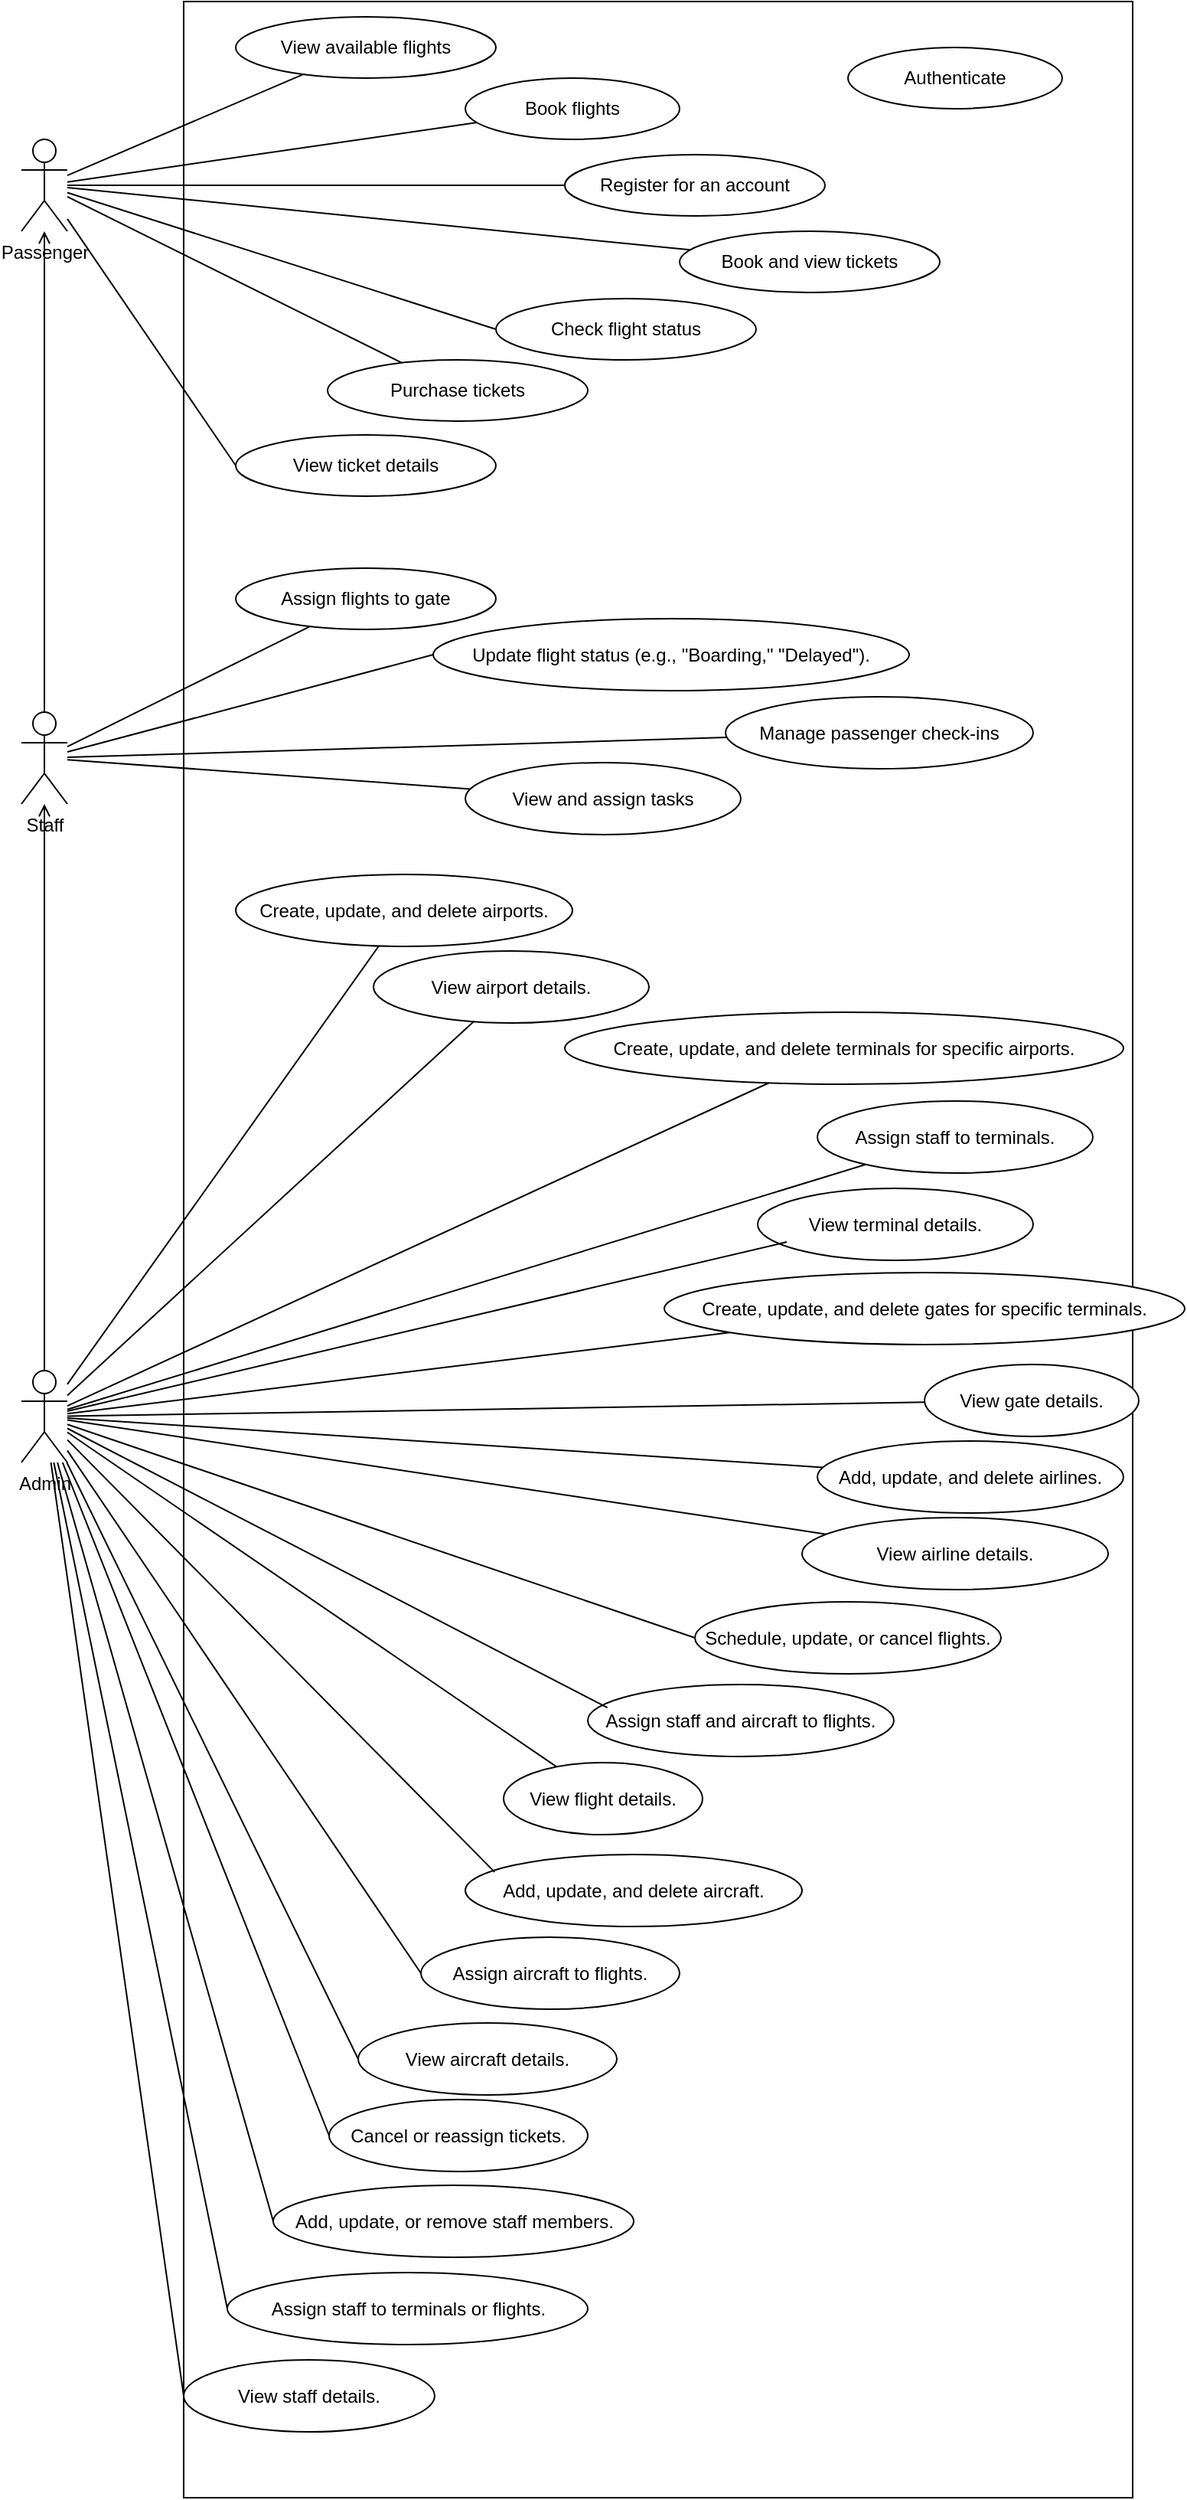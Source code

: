 <mxfile version="24.7.5" pages="3">
  <diagram id="zEPNL9nhyzzHBuaHXfgv" name="Use Case Diagram">
    <mxGraphModel dx="866" dy="510" grid="1" gridSize="10" guides="1" tooltips="1" connect="1" arrows="1" fold="1" page="1" pageScale="1" pageWidth="827" pageHeight="1169" math="0" shadow="0">
      <root>
        <mxCell id="0" />
        <mxCell id="1" parent="0" />
        <mxCell id="A7aNhXJfpiJ4aJR4fWID-5" value="" style="rounded=0;whiteSpace=wrap;html=1;fillColor=default;" parent="1" vertex="1">
          <mxGeometry x="126" y="70" width="620" height="1630" as="geometry" />
        </mxCell>
        <mxCell id="A7aNhXJfpiJ4aJR4fWID-37" style="rounded=0;orthogonalLoop=1;jettySize=auto;html=1;endArrow=none;endFill=0;" parent="1" source="A7aNhXJfpiJ4aJR4fWID-1" target="A7aNhXJfpiJ4aJR4fWID-6" edge="1">
          <mxGeometry relative="1" as="geometry" />
        </mxCell>
        <mxCell id="A7aNhXJfpiJ4aJR4fWID-38" style="rounded=0;orthogonalLoop=1;jettySize=auto;html=1;endArrow=none;endFill=0;" parent="1" source="A7aNhXJfpiJ4aJR4fWID-1" target="A7aNhXJfpiJ4aJR4fWID-7" edge="1">
          <mxGeometry relative="1" as="geometry" />
        </mxCell>
        <mxCell id="A7aNhXJfpiJ4aJR4fWID-39" style="rounded=0;orthogonalLoop=1;jettySize=auto;html=1;endArrow=none;endFill=0;" parent="1" source="A7aNhXJfpiJ4aJR4fWID-1" target="A7aNhXJfpiJ4aJR4fWID-8" edge="1">
          <mxGeometry relative="1" as="geometry" />
        </mxCell>
        <mxCell id="A7aNhXJfpiJ4aJR4fWID-40" style="rounded=0;orthogonalLoop=1;jettySize=auto;html=1;endArrow=none;endFill=0;" parent="1" source="A7aNhXJfpiJ4aJR4fWID-1" target="A7aNhXJfpiJ4aJR4fWID-9" edge="1">
          <mxGeometry relative="1" as="geometry" />
        </mxCell>
        <mxCell id="A7aNhXJfpiJ4aJR4fWID-41" style="rounded=0;orthogonalLoop=1;jettySize=auto;html=1;entryX=0;entryY=0.5;entryDx=0;entryDy=0;endArrow=none;endFill=0;" parent="1" source="A7aNhXJfpiJ4aJR4fWID-1" target="A7aNhXJfpiJ4aJR4fWID-10" edge="1">
          <mxGeometry relative="1" as="geometry" />
        </mxCell>
        <mxCell id="A7aNhXJfpiJ4aJR4fWID-42" style="rounded=0;orthogonalLoop=1;jettySize=auto;html=1;endArrow=none;endFill=0;" parent="1" source="A7aNhXJfpiJ4aJR4fWID-1" target="A7aNhXJfpiJ4aJR4fWID-11" edge="1">
          <mxGeometry relative="1" as="geometry" />
        </mxCell>
        <mxCell id="A7aNhXJfpiJ4aJR4fWID-43" style="rounded=0;orthogonalLoop=1;jettySize=auto;html=1;entryX=0;entryY=0.5;entryDx=0;entryDy=0;endArrow=none;endFill=0;" parent="1" source="A7aNhXJfpiJ4aJR4fWID-1" target="A7aNhXJfpiJ4aJR4fWID-12" edge="1">
          <mxGeometry relative="1" as="geometry" />
        </mxCell>
        <mxCell id="A7aNhXJfpiJ4aJR4fWID-1" value="Passenger" style="shape=umlActor;verticalLabelPosition=bottom;verticalAlign=top;html=1;outlineConnect=0;" parent="1" vertex="1">
          <mxGeometry x="20" y="160" width="30" height="60" as="geometry" />
        </mxCell>
        <mxCell id="A7aNhXJfpiJ4aJR4fWID-44" style="rounded=0;orthogonalLoop=1;jettySize=auto;html=1;endArrow=none;endFill=0;" parent="1" source="A7aNhXJfpiJ4aJR4fWID-2" target="A7aNhXJfpiJ4aJR4fWID-14" edge="1">
          <mxGeometry relative="1" as="geometry" />
        </mxCell>
        <mxCell id="A7aNhXJfpiJ4aJR4fWID-45" style="rounded=0;orthogonalLoop=1;jettySize=auto;html=1;entryX=0;entryY=0.5;entryDx=0;entryDy=0;endArrow=none;endFill=0;" parent="1" source="A7aNhXJfpiJ4aJR4fWID-2" target="A7aNhXJfpiJ4aJR4fWID-15" edge="1">
          <mxGeometry relative="1" as="geometry" />
        </mxCell>
        <mxCell id="A7aNhXJfpiJ4aJR4fWID-46" style="rounded=0;orthogonalLoop=1;jettySize=auto;html=1;endArrow=none;endFill=0;" parent="1" source="A7aNhXJfpiJ4aJR4fWID-2" target="A7aNhXJfpiJ4aJR4fWID-16" edge="1">
          <mxGeometry relative="1" as="geometry" />
        </mxCell>
        <mxCell id="A7aNhXJfpiJ4aJR4fWID-47" style="rounded=0;orthogonalLoop=1;jettySize=auto;html=1;endArrow=none;endFill=0;" parent="1" source="A7aNhXJfpiJ4aJR4fWID-2" target="A7aNhXJfpiJ4aJR4fWID-17" edge="1">
          <mxGeometry relative="1" as="geometry" />
        </mxCell>
        <mxCell id="3T_iT8kz9stRwwQh-zhr-1" style="rounded=0;orthogonalLoop=1;jettySize=auto;html=1;endArrow=open;endFill=0;" parent="1" source="A7aNhXJfpiJ4aJR4fWID-2" target="A7aNhXJfpiJ4aJR4fWID-1" edge="1">
          <mxGeometry relative="1" as="geometry" />
        </mxCell>
        <mxCell id="A7aNhXJfpiJ4aJR4fWID-2" value="Staff" style="shape=umlActor;verticalLabelPosition=bottom;verticalAlign=top;html=1;outlineConnect=0;" parent="1" vertex="1">
          <mxGeometry x="20" y="534" width="30" height="60" as="geometry" />
        </mxCell>
        <mxCell id="A7aNhXJfpiJ4aJR4fWID-48" style="rounded=0;orthogonalLoop=1;jettySize=auto;html=1;endArrow=none;endFill=0;" parent="1" source="A7aNhXJfpiJ4aJR4fWID-3" target="A7aNhXJfpiJ4aJR4fWID-18" edge="1">
          <mxGeometry relative="1" as="geometry" />
        </mxCell>
        <mxCell id="A7aNhXJfpiJ4aJR4fWID-50" value="" style="rounded=0;orthogonalLoop=1;jettySize=auto;html=1;startArrow=none;startFill=0;endArrow=none;endFill=0;" parent="1" source="A7aNhXJfpiJ4aJR4fWID-3" target="A7aNhXJfpiJ4aJR4fWID-19" edge="1">
          <mxGeometry relative="1" as="geometry" />
        </mxCell>
        <mxCell id="A7aNhXJfpiJ4aJR4fWID-51" value="" style="rounded=0;orthogonalLoop=1;jettySize=auto;html=1;startArrow=none;startFill=0;endArrow=none;endFill=0;" parent="1" source="A7aNhXJfpiJ4aJR4fWID-3" target="A7aNhXJfpiJ4aJR4fWID-20" edge="1">
          <mxGeometry relative="1" as="geometry" />
        </mxCell>
        <mxCell id="A7aNhXJfpiJ4aJR4fWID-55" style="rounded=0;orthogonalLoop=1;jettySize=auto;html=1;endArrow=none;endFill=0;" parent="1" source="A7aNhXJfpiJ4aJR4fWID-3" target="A7aNhXJfpiJ4aJR4fWID-21" edge="1">
          <mxGeometry relative="1" as="geometry" />
        </mxCell>
        <mxCell id="A7aNhXJfpiJ4aJR4fWID-57" style="rounded=0;orthogonalLoop=1;jettySize=auto;html=1;endArrow=none;endFill=0;" parent="1" source="A7aNhXJfpiJ4aJR4fWID-3" target="A7aNhXJfpiJ4aJR4fWID-23" edge="1">
          <mxGeometry relative="1" as="geometry" />
        </mxCell>
        <mxCell id="A7aNhXJfpiJ4aJR4fWID-58" style="rounded=0;orthogonalLoop=1;jettySize=auto;html=1;endArrow=none;endFill=0;" parent="1" source="A7aNhXJfpiJ4aJR4fWID-3" target="A7aNhXJfpiJ4aJR4fWID-24" edge="1">
          <mxGeometry relative="1" as="geometry" />
        </mxCell>
        <mxCell id="A7aNhXJfpiJ4aJR4fWID-59" style="rounded=0;orthogonalLoop=1;jettySize=auto;html=1;endArrow=none;endFill=0;" parent="1" source="A7aNhXJfpiJ4aJR4fWID-3" target="A7aNhXJfpiJ4aJR4fWID-25" edge="1">
          <mxGeometry relative="1" as="geometry" />
        </mxCell>
        <mxCell id="A7aNhXJfpiJ4aJR4fWID-60" style="rounded=0;orthogonalLoop=1;jettySize=auto;html=1;endArrow=none;endFill=0;" parent="1" source="A7aNhXJfpiJ4aJR4fWID-3" target="A7aNhXJfpiJ4aJR4fWID-26" edge="1">
          <mxGeometry relative="1" as="geometry" />
        </mxCell>
        <mxCell id="A7aNhXJfpiJ4aJR4fWID-61" style="rounded=0;orthogonalLoop=1;jettySize=auto;html=1;entryX=0;entryY=0.5;entryDx=0;entryDy=0;endArrow=none;endFill=0;" parent="1" source="A7aNhXJfpiJ4aJR4fWID-3" target="A7aNhXJfpiJ4aJR4fWID-27" edge="1">
          <mxGeometry relative="1" as="geometry" />
        </mxCell>
        <mxCell id="A7aNhXJfpiJ4aJR4fWID-63" style="rounded=0;orthogonalLoop=1;jettySize=auto;html=1;endArrow=none;endFill=0;" parent="1" source="A7aNhXJfpiJ4aJR4fWID-3" target="A7aNhXJfpiJ4aJR4fWID-29" edge="1">
          <mxGeometry relative="1" as="geometry" />
        </mxCell>
        <mxCell id="A7aNhXJfpiJ4aJR4fWID-65" style="rounded=0;orthogonalLoop=1;jettySize=auto;html=1;entryX=0;entryY=0.5;entryDx=0;entryDy=0;endArrow=none;endFill=0;" parent="1" source="A7aNhXJfpiJ4aJR4fWID-3" target="A7aNhXJfpiJ4aJR4fWID-31" edge="1">
          <mxGeometry relative="1" as="geometry" />
        </mxCell>
        <mxCell id="A7aNhXJfpiJ4aJR4fWID-66" style="rounded=0;orthogonalLoop=1;jettySize=auto;html=1;entryX=0;entryY=0.5;entryDx=0;entryDy=0;endArrow=none;endFill=0;" parent="1" source="A7aNhXJfpiJ4aJR4fWID-3" target="A7aNhXJfpiJ4aJR4fWID-32" edge="1">
          <mxGeometry relative="1" as="geometry" />
        </mxCell>
        <mxCell id="A7aNhXJfpiJ4aJR4fWID-67" style="rounded=0;orthogonalLoop=1;jettySize=auto;html=1;entryX=0;entryY=0.5;entryDx=0;entryDy=0;endArrow=none;endFill=0;" parent="1" source="A7aNhXJfpiJ4aJR4fWID-3" target="A7aNhXJfpiJ4aJR4fWID-33" edge="1">
          <mxGeometry relative="1" as="geometry" />
        </mxCell>
        <mxCell id="A7aNhXJfpiJ4aJR4fWID-68" style="rounded=0;orthogonalLoop=1;jettySize=auto;html=1;entryX=0;entryY=0.5;entryDx=0;entryDy=0;endArrow=none;endFill=0;" parent="1" source="A7aNhXJfpiJ4aJR4fWID-3" target="A7aNhXJfpiJ4aJR4fWID-34" edge="1">
          <mxGeometry relative="1" as="geometry" />
        </mxCell>
        <mxCell id="A7aNhXJfpiJ4aJR4fWID-69" style="rounded=0;orthogonalLoop=1;jettySize=auto;html=1;entryX=0;entryY=0.5;entryDx=0;entryDy=0;endArrow=none;endFill=0;" parent="1" source="A7aNhXJfpiJ4aJR4fWID-3" target="A7aNhXJfpiJ4aJR4fWID-35" edge="1">
          <mxGeometry relative="1" as="geometry" />
        </mxCell>
        <mxCell id="A7aNhXJfpiJ4aJR4fWID-70" style="rounded=0;orthogonalLoop=1;jettySize=auto;html=1;entryX=0;entryY=0.5;entryDx=0;entryDy=0;endArrow=none;endFill=0;" parent="1" source="A7aNhXJfpiJ4aJR4fWID-3" target="A7aNhXJfpiJ4aJR4fWID-36" edge="1">
          <mxGeometry relative="1" as="geometry" />
        </mxCell>
        <mxCell id="3T_iT8kz9stRwwQh-zhr-2" style="rounded=0;orthogonalLoop=1;jettySize=auto;html=1;endArrow=open;endFill=0;" parent="1" source="A7aNhXJfpiJ4aJR4fWID-3" target="A7aNhXJfpiJ4aJR4fWID-2" edge="1">
          <mxGeometry relative="1" as="geometry" />
        </mxCell>
        <mxCell id="A7aNhXJfpiJ4aJR4fWID-3" value="Admin" style="shape=umlActor;verticalLabelPosition=bottom;verticalAlign=top;html=1;outlineConnect=0;" parent="1" vertex="1">
          <mxGeometry x="20" y="964" width="30" height="60" as="geometry" />
        </mxCell>
        <mxCell id="A7aNhXJfpiJ4aJR4fWID-6" value="View available flights" style="ellipse;whiteSpace=wrap;html=1;" parent="1" vertex="1">
          <mxGeometry x="160" y="80" width="170" height="40" as="geometry" />
        </mxCell>
        <mxCell id="A7aNhXJfpiJ4aJR4fWID-7" value="Book flights" style="ellipse;whiteSpace=wrap;html=1;" parent="1" vertex="1">
          <mxGeometry x="310" y="120" width="140" height="40" as="geometry" />
        </mxCell>
        <mxCell id="A7aNhXJfpiJ4aJR4fWID-8" value="Register for an account" style="ellipse;whiteSpace=wrap;html=1;" parent="1" vertex="1">
          <mxGeometry x="375" y="170" width="170" height="40" as="geometry" />
        </mxCell>
        <mxCell id="A7aNhXJfpiJ4aJR4fWID-9" value="Book and view tickets" style="ellipse;whiteSpace=wrap;html=1;" parent="1" vertex="1">
          <mxGeometry x="450" y="220" width="170" height="40" as="geometry" />
        </mxCell>
        <mxCell id="A7aNhXJfpiJ4aJR4fWID-10" value="Check flight status" style="ellipse;whiteSpace=wrap;html=1;" parent="1" vertex="1">
          <mxGeometry x="330" y="264" width="170" height="40" as="geometry" />
        </mxCell>
        <mxCell id="A7aNhXJfpiJ4aJR4fWID-11" value="Purchase tickets" style="ellipse;whiteSpace=wrap;html=1;" parent="1" vertex="1">
          <mxGeometry x="220" y="304" width="170" height="40" as="geometry" />
        </mxCell>
        <mxCell id="A7aNhXJfpiJ4aJR4fWID-12" value="View ticket details" style="ellipse;whiteSpace=wrap;html=1;" parent="1" vertex="1">
          <mxGeometry x="160" y="353" width="170" height="40" as="geometry" />
        </mxCell>
        <mxCell id="A7aNhXJfpiJ4aJR4fWID-13" value="Authenticate" style="ellipse;whiteSpace=wrap;html=1;" parent="1" vertex="1">
          <mxGeometry x="560" y="100" width="140" height="40" as="geometry" />
        </mxCell>
        <mxCell id="A7aNhXJfpiJ4aJR4fWID-14" value="Assign flights to gate" style="ellipse;whiteSpace=wrap;html=1;" parent="1" vertex="1">
          <mxGeometry x="160" y="440" width="170" height="40" as="geometry" />
        </mxCell>
        <mxCell id="A7aNhXJfpiJ4aJR4fWID-15" value="Update flight status (e.g., &quot;Boarding,&quot; &quot;Delayed&quot;)." style="ellipse;whiteSpace=wrap;html=1;" parent="1" vertex="1">
          <mxGeometry x="289" y="473" width="311" height="47" as="geometry" />
        </mxCell>
        <mxCell id="A7aNhXJfpiJ4aJR4fWID-16" value="Manage passenger check-ins" style="ellipse;whiteSpace=wrap;html=1;" parent="1" vertex="1">
          <mxGeometry x="480" y="524" width="201" height="47" as="geometry" />
        </mxCell>
        <mxCell id="A7aNhXJfpiJ4aJR4fWID-17" value="View and assign tasks" style="ellipse;whiteSpace=wrap;html=1;" parent="1" vertex="1">
          <mxGeometry x="310" y="567" width="180" height="47" as="geometry" />
        </mxCell>
        <mxCell id="A7aNhXJfpiJ4aJR4fWID-18" value="Create, update, and delete airports." style="ellipse;whiteSpace=wrap;html=1;" parent="1" vertex="1">
          <mxGeometry x="160" y="640" width="220" height="47" as="geometry" />
        </mxCell>
        <mxCell id="A7aNhXJfpiJ4aJR4fWID-19" value="View airport details." style="ellipse;whiteSpace=wrap;html=1;" parent="1" vertex="1">
          <mxGeometry x="250" y="690" width="180" height="47" as="geometry" />
        </mxCell>
        <mxCell id="A7aNhXJfpiJ4aJR4fWID-20" value="Create, update, and delete terminals for specific airports." style="ellipse;whiteSpace=wrap;html=1;" parent="1" vertex="1">
          <mxGeometry x="375" y="730" width="365" height="47" as="geometry" />
        </mxCell>
        <mxCell id="A7aNhXJfpiJ4aJR4fWID-21" value="Assign staff to terminals." style="ellipse;whiteSpace=wrap;html=1;" parent="1" vertex="1">
          <mxGeometry x="540" y="788" width="180" height="47" as="geometry" />
        </mxCell>
        <mxCell id="A7aNhXJfpiJ4aJR4fWID-22" value="View terminal details." style="ellipse;whiteSpace=wrap;html=1;" parent="1" vertex="1">
          <mxGeometry x="501" y="845" width="180" height="47" as="geometry" />
        </mxCell>
        <mxCell id="A7aNhXJfpiJ4aJR4fWID-23" value="&lt;div&gt;Create, update, and delete gates for specific terminals.&lt;/div&gt;" style="ellipse;whiteSpace=wrap;html=1;" parent="1" vertex="1">
          <mxGeometry x="440" y="900" width="340" height="47" as="geometry" />
        </mxCell>
        <mxCell id="A7aNhXJfpiJ4aJR4fWID-24" value="&lt;div&gt;View gate details.&lt;/div&gt;" style="ellipse;whiteSpace=wrap;html=1;" parent="1" vertex="1">
          <mxGeometry x="610" y="960" width="140" height="47" as="geometry" />
        </mxCell>
        <mxCell id="A7aNhXJfpiJ4aJR4fWID-25" value="&lt;div&gt;Add, update, and delete airlines.&lt;/div&gt;" style="ellipse;whiteSpace=wrap;html=1;" parent="1" vertex="1">
          <mxGeometry x="540" y="1010" width="200" height="47" as="geometry" />
        </mxCell>
        <mxCell id="A7aNhXJfpiJ4aJR4fWID-26" value="&lt;div&gt;View airline details.&lt;/div&gt;" style="ellipse;whiteSpace=wrap;html=1;" parent="1" vertex="1">
          <mxGeometry x="530" y="1060" width="200" height="47" as="geometry" />
        </mxCell>
        <mxCell id="A7aNhXJfpiJ4aJR4fWID-27" value="&lt;div&gt;Schedule, update, or cancel flights.&lt;/div&gt;" style="ellipse;whiteSpace=wrap;html=1;" parent="1" vertex="1">
          <mxGeometry x="460" y="1115" width="200" height="47" as="geometry" />
        </mxCell>
        <mxCell id="A7aNhXJfpiJ4aJR4fWID-28" value="&lt;div&gt;Assign staff and aircraft to flights.&lt;/div&gt;" style="ellipse;whiteSpace=wrap;html=1;" parent="1" vertex="1">
          <mxGeometry x="390" y="1169" width="200" height="47" as="geometry" />
        </mxCell>
        <mxCell id="A7aNhXJfpiJ4aJR4fWID-29" value="&lt;div&gt;View flight details.&lt;/div&gt;" style="ellipse;whiteSpace=wrap;html=1;" parent="1" vertex="1">
          <mxGeometry x="335" y="1220" width="130" height="47" as="geometry" />
        </mxCell>
        <mxCell id="A7aNhXJfpiJ4aJR4fWID-30" value="&lt;div&gt;Add, update, and delete aircraft.&lt;/div&gt;" style="ellipse;whiteSpace=wrap;html=1;" parent="1" vertex="1">
          <mxGeometry x="310" y="1280" width="220" height="47" as="geometry" />
        </mxCell>
        <mxCell id="A7aNhXJfpiJ4aJR4fWID-31" value="&lt;div&gt;Assign aircraft to flights.&lt;/div&gt;" style="ellipse;whiteSpace=wrap;html=1;" parent="1" vertex="1">
          <mxGeometry x="281" y="1334" width="169" height="47" as="geometry" />
        </mxCell>
        <mxCell id="A7aNhXJfpiJ4aJR4fWID-32" value="&lt;div&gt;View aircraft details.&lt;/div&gt;" style="ellipse;whiteSpace=wrap;html=1;" parent="1" vertex="1">
          <mxGeometry x="240" y="1390" width="169" height="47" as="geometry" />
        </mxCell>
        <mxCell id="A7aNhXJfpiJ4aJR4fWID-33" value="&lt;div&gt;Cancel or reassign tickets.&lt;/div&gt;" style="ellipse;whiteSpace=wrap;html=1;" parent="1" vertex="1">
          <mxGeometry x="221" y="1440" width="169" height="47" as="geometry" />
        </mxCell>
        <mxCell id="A7aNhXJfpiJ4aJR4fWID-34" value="&lt;div&gt;Add, update, or remove staff members.&lt;/div&gt;" style="ellipse;whiteSpace=wrap;html=1;" parent="1" vertex="1">
          <mxGeometry x="184.5" y="1496" width="235.5" height="47" as="geometry" />
        </mxCell>
        <mxCell id="A7aNhXJfpiJ4aJR4fWID-35" value="&lt;div&gt;Assign staff to terminals or flights.&lt;/div&gt;" style="ellipse;whiteSpace=wrap;html=1;" parent="1" vertex="1">
          <mxGeometry x="154.5" y="1553" width="235.5" height="47" as="geometry" />
        </mxCell>
        <mxCell id="A7aNhXJfpiJ4aJR4fWID-36" value="&lt;div&gt;View staff details.&lt;/div&gt;" style="ellipse;whiteSpace=wrap;html=1;" parent="1" vertex="1">
          <mxGeometry x="126" y="1610" width="164" height="47" as="geometry" />
        </mxCell>
        <mxCell id="A7aNhXJfpiJ4aJR4fWID-56" style="rounded=0;orthogonalLoop=1;jettySize=auto;html=1;entryX=0.106;entryY=0.745;entryDx=0;entryDy=0;entryPerimeter=0;endArrow=none;endFill=0;" parent="1" source="A7aNhXJfpiJ4aJR4fWID-3" target="A7aNhXJfpiJ4aJR4fWID-22" edge="1">
          <mxGeometry relative="1" as="geometry" />
        </mxCell>
        <mxCell id="A7aNhXJfpiJ4aJR4fWID-62" style="rounded=0;orthogonalLoop=1;jettySize=auto;html=1;entryX=0.064;entryY=0.32;entryDx=0;entryDy=0;entryPerimeter=0;endArrow=none;endFill=0;" parent="1" source="A7aNhXJfpiJ4aJR4fWID-3" target="A7aNhXJfpiJ4aJR4fWID-28" edge="1">
          <mxGeometry relative="1" as="geometry" />
        </mxCell>
        <mxCell id="A7aNhXJfpiJ4aJR4fWID-64" style="rounded=0;orthogonalLoop=1;jettySize=auto;html=1;entryX=0.087;entryY=0.243;entryDx=0;entryDy=0;entryPerimeter=0;endArrow=none;endFill=0;" parent="1" source="A7aNhXJfpiJ4aJR4fWID-3" target="A7aNhXJfpiJ4aJR4fWID-30" edge="1">
          <mxGeometry relative="1" as="geometry" />
        </mxCell>
      </root>
    </mxGraphModel>
  </diagram>
  <diagram id="C5RBs43oDa-KdzZeNtuy" name="Class Diagram">
    <mxGraphModel dx="866" dy="510" grid="1" gridSize="10" guides="1" tooltips="1" connect="1" arrows="1" fold="1" page="1" pageScale="1" pageWidth="827" pageHeight="1169" math="0" shadow="0">
      <root>
        <mxCell id="WIyWlLk6GJQsqaUBKTNV-0" />
        <mxCell id="WIyWlLk6GJQsqaUBKTNV-1" parent="WIyWlLk6GJQsqaUBKTNV-0" />
        <mxCell id="PbistAzZhwB5iiGLCq2a-1" value="Airport" style="swimlane;fontStyle=1;align=center;verticalAlign=top;childLayout=stackLayout;horizontal=1;startSize=26;horizontalStack=0;resizeParent=1;resizeParentMax=0;resizeLast=0;collapsible=1;marginBottom=0;whiteSpace=wrap;html=1;" parent="WIyWlLk6GJQsqaUBKTNV-1" vertex="1">
          <mxGeometry x="40" y="40" width="160" height="138" as="geometry" />
        </mxCell>
        <mxCell id="PbistAzZhwB5iiGLCq2a-2" value="+ name: str" style="text;strokeColor=none;fillColor=none;align=left;verticalAlign=top;spacingLeft=4;spacingRight=4;overflow=hidden;rotatable=0;points=[[0,0.5],[1,0.5]];portConstraint=eastwest;whiteSpace=wrap;html=1;" parent="PbistAzZhwB5iiGLCq2a-1" vertex="1">
          <mxGeometry y="26" width="160" height="26" as="geometry" />
        </mxCell>
        <mxCell id="PbistAzZhwB5iiGLCq2a-5" value="+ location: str" style="text;strokeColor=none;fillColor=none;align=left;verticalAlign=top;spacingLeft=4;spacingRight=4;overflow=hidden;rotatable=0;points=[[0,0.5],[1,0.5]];portConstraint=eastwest;whiteSpace=wrap;html=1;" parent="PbistAzZhwB5iiGLCq2a-1" vertex="1">
          <mxGeometry y="52" width="160" height="26" as="geometry" />
        </mxCell>
        <mxCell id="PbistAzZhwB5iiGLCq2a-6" value="+ code: str" style="text;strokeColor=none;fillColor=none;align=left;verticalAlign=top;spacingLeft=4;spacingRight=4;overflow=hidden;rotatable=0;points=[[0,0.5],[1,0.5]];portConstraint=eastwest;whiteSpace=wrap;html=1;" parent="PbistAzZhwB5iiGLCq2a-1" vertex="1">
          <mxGeometry y="78" width="160" height="26" as="geometry" />
        </mxCell>
        <mxCell id="PbistAzZhwB5iiGLCq2a-3" value="" style="line;strokeWidth=1;fillColor=none;align=left;verticalAlign=middle;spacingTop=-1;spacingLeft=3;spacingRight=3;rotatable=0;labelPosition=right;points=[];portConstraint=eastwest;strokeColor=inherit;" parent="PbistAzZhwB5iiGLCq2a-1" vertex="1">
          <mxGeometry y="104" width="160" height="8" as="geometry" />
        </mxCell>
        <mxCell id="PbistAzZhwB5iiGLCq2a-4" value="+ CRUD" style="text;strokeColor=none;fillColor=none;align=left;verticalAlign=top;spacingLeft=4;spacingRight=4;overflow=hidden;rotatable=0;points=[[0,0.5],[1,0.5]];portConstraint=eastwest;whiteSpace=wrap;html=1;" parent="PbistAzZhwB5iiGLCq2a-1" vertex="1">
          <mxGeometry y="112" width="160" height="26" as="geometry" />
        </mxCell>
        <mxCell id="RX-1IvkPw7PInXrN5Gz5-57" style="rounded=0;orthogonalLoop=1;jettySize=auto;html=1;endArrow=diamond;endFill=1;" parent="WIyWlLk6GJQsqaUBKTNV-1" source="RX-1IvkPw7PInXrN5Gz5-0" target="PbistAzZhwB5iiGLCq2a-1" edge="1">
          <mxGeometry relative="1" as="geometry" />
        </mxCell>
        <mxCell id="RX-1IvkPw7PInXrN5Gz5-58" value="n" style="edgeLabel;html=1;align=center;verticalAlign=middle;resizable=0;points=[];" parent="RX-1IvkPw7PInXrN5Gz5-57" vertex="1" connectable="0">
          <mxGeometry x="-0.714" y="-1" relative="1" as="geometry">
            <mxPoint x="-8" as="offset" />
          </mxGeometry>
        </mxCell>
        <mxCell id="RX-1IvkPw7PInXrN5Gz5-59" value="1" style="edgeLabel;html=1;align=center;verticalAlign=middle;resizable=0;points=[];" parent="RX-1IvkPw7PInXrN5Gz5-57" vertex="1" connectable="0">
          <mxGeometry x="-0.714" y="-1" relative="1" as="geometry">
            <mxPoint x="-10" y="-34" as="offset" />
          </mxGeometry>
        </mxCell>
        <mxCell id="RX-1IvkPw7PInXrN5Gz5-0" value="Terminal" style="swimlane;fontStyle=1;align=center;verticalAlign=top;childLayout=stackLayout;horizontal=1;startSize=26;horizontalStack=0;resizeParent=1;resizeParentMax=0;resizeLast=0;collapsible=1;marginBottom=0;whiteSpace=wrap;html=1;" parent="WIyWlLk6GJQsqaUBKTNV-1" vertex="1">
          <mxGeometry x="40" y="230" width="160" height="112" as="geometry" />
        </mxCell>
        <mxCell id="RX-1IvkPw7PInXrN5Gz5-1" value="+ name: str" style="text;strokeColor=none;fillColor=none;align=left;verticalAlign=top;spacingLeft=4;spacingRight=4;overflow=hidden;rotatable=0;points=[[0,0.5],[1,0.5]];portConstraint=eastwest;whiteSpace=wrap;html=1;" parent="RX-1IvkPw7PInXrN5Gz5-0" vertex="1">
          <mxGeometry y="26" width="160" height="26" as="geometry" />
        </mxCell>
        <mxCell id="RX-1IvkPw7PInXrN5Gz5-2" value="+ capacity: int" style="text;strokeColor=none;fillColor=none;align=left;verticalAlign=top;spacingLeft=4;spacingRight=4;overflow=hidden;rotatable=0;points=[[0,0.5],[1,0.5]];portConstraint=eastwest;whiteSpace=wrap;html=1;" parent="RX-1IvkPw7PInXrN5Gz5-0" vertex="1">
          <mxGeometry y="52" width="160" height="26" as="geometry" />
        </mxCell>
        <mxCell id="RX-1IvkPw7PInXrN5Gz5-4" value="" style="line;strokeWidth=1;fillColor=none;align=left;verticalAlign=middle;spacingTop=-1;spacingLeft=3;spacingRight=3;rotatable=0;labelPosition=right;points=[];portConstraint=eastwest;strokeColor=inherit;" parent="RX-1IvkPw7PInXrN5Gz5-0" vertex="1">
          <mxGeometry y="78" width="160" height="8" as="geometry" />
        </mxCell>
        <mxCell id="RX-1IvkPw7PInXrN5Gz5-5" value="+ CRUD" style="text;strokeColor=none;fillColor=none;align=left;verticalAlign=top;spacingLeft=4;spacingRight=4;overflow=hidden;rotatable=0;points=[[0,0.5],[1,0.5]];portConstraint=eastwest;whiteSpace=wrap;html=1;" parent="RX-1IvkPw7PInXrN5Gz5-0" vertex="1">
          <mxGeometry y="86" width="160" height="26" as="geometry" />
        </mxCell>
        <mxCell id="RX-1IvkPw7PInXrN5Gz5-60" style="rounded=0;orthogonalLoop=1;jettySize=auto;html=1;endArrow=diamond;endFill=1;exitX=0.504;exitY=0.022;exitDx=0;exitDy=0;exitPerimeter=0;" parent="WIyWlLk6GJQsqaUBKTNV-1" source="RX-1IvkPw7PInXrN5Gz5-6" target="RX-1IvkPw7PInXrN5Gz5-0" edge="1">
          <mxGeometry relative="1" as="geometry">
            <mxPoint x="120" y="390" as="sourcePoint" />
          </mxGeometry>
        </mxCell>
        <mxCell id="RX-1IvkPw7PInXrN5Gz5-61" value="n" style="edgeLabel;html=1;align=center;verticalAlign=middle;resizable=0;points=[];" parent="RX-1IvkPw7PInXrN5Gz5-60" vertex="1" connectable="0">
          <mxGeometry x="-0.713" relative="1" as="geometry">
            <mxPoint x="-7" y="-1" as="offset" />
          </mxGeometry>
        </mxCell>
        <mxCell id="RX-1IvkPw7PInXrN5Gz5-62" value="1" style="edgeLabel;html=1;align=center;verticalAlign=middle;resizable=0;points=[];" parent="RX-1IvkPw7PInXrN5Gz5-60" vertex="1" connectable="0">
          <mxGeometry x="-0.713" relative="1" as="geometry">
            <mxPoint x="-7" y="-37" as="offset" />
          </mxGeometry>
        </mxCell>
        <mxCell id="RX-1IvkPw7PInXrN5Gz5-6" value="Gate" style="swimlane;fontStyle=1;align=center;verticalAlign=top;childLayout=stackLayout;horizontal=1;startSize=26;horizontalStack=0;resizeParent=1;resizeParentMax=0;resizeLast=0;collapsible=1;marginBottom=0;whiteSpace=wrap;html=1;" parent="WIyWlLk6GJQsqaUBKTNV-1" vertex="1">
          <mxGeometry x="40" y="400" width="160" height="112" as="geometry" />
        </mxCell>
        <mxCell id="RX-1IvkPw7PInXrN5Gz5-8" value="+ gate_number: int" style="text;strokeColor=none;fillColor=none;align=left;verticalAlign=top;spacingLeft=4;spacingRight=4;overflow=hidden;rotatable=0;points=[[0,0.5],[1,0.5]];portConstraint=eastwest;whiteSpace=wrap;html=1;" parent="RX-1IvkPw7PInXrN5Gz5-6" vertex="1">
          <mxGeometry y="26" width="160" height="26" as="geometry" />
        </mxCell>
        <mxCell id="RX-1IvkPw7PInXrN5Gz5-7" value="+ status: str" style="text;strokeColor=none;fillColor=none;align=left;verticalAlign=top;spacingLeft=4;spacingRight=4;overflow=hidden;rotatable=0;points=[[0,0.5],[1,0.5]];portConstraint=eastwest;whiteSpace=wrap;html=1;" parent="RX-1IvkPw7PInXrN5Gz5-6" vertex="1">
          <mxGeometry y="52" width="160" height="26" as="geometry" />
        </mxCell>
        <mxCell id="RX-1IvkPw7PInXrN5Gz5-9" value="" style="line;strokeWidth=1;fillColor=none;align=left;verticalAlign=middle;spacingTop=-1;spacingLeft=3;spacingRight=3;rotatable=0;labelPosition=right;points=[];portConstraint=eastwest;strokeColor=inherit;" parent="RX-1IvkPw7PInXrN5Gz5-6" vertex="1">
          <mxGeometry y="78" width="160" height="8" as="geometry" />
        </mxCell>
        <mxCell id="RX-1IvkPw7PInXrN5Gz5-10" value="+ CRUD" style="text;strokeColor=none;fillColor=none;align=left;verticalAlign=top;spacingLeft=4;spacingRight=4;overflow=hidden;rotatable=0;points=[[0,0.5],[1,0.5]];portConstraint=eastwest;whiteSpace=wrap;html=1;" parent="RX-1IvkPw7PInXrN5Gz5-6" vertex="1">
          <mxGeometry y="86" width="160" height="26" as="geometry" />
        </mxCell>
        <mxCell id="RX-1IvkPw7PInXrN5Gz5-63" style="edgeStyle=orthogonalEdgeStyle;rounded=0;orthogonalLoop=1;jettySize=auto;html=1;endArrow=diamond;endFill=0;" parent="WIyWlLk6GJQsqaUBKTNV-1" source="RX-1IvkPw7PInXrN5Gz5-11" target="RX-1IvkPw7PInXrN5Gz5-6" edge="1">
          <mxGeometry relative="1" as="geometry" />
        </mxCell>
        <mxCell id="RX-1IvkPw7PInXrN5Gz5-64" value="1" style="edgeLabel;html=1;align=center;verticalAlign=middle;resizable=0;points=[];" parent="RX-1IvkPw7PInXrN5Gz5-63" vertex="1" connectable="0">
          <mxGeometry x="-0.722" y="1" relative="1" as="geometry">
            <mxPoint x="-6" y="-1" as="offset" />
          </mxGeometry>
        </mxCell>
        <mxCell id="RX-1IvkPw7PInXrN5Gz5-65" value="1" style="edgeLabel;html=1;align=center;verticalAlign=middle;resizable=0;points=[];" parent="RX-1IvkPw7PInXrN5Gz5-63" vertex="1" connectable="0">
          <mxGeometry x="-0.722" y="1" relative="1" as="geometry">
            <mxPoint x="-6" y="-48" as="offset" />
          </mxGeometry>
        </mxCell>
        <mxCell id="RX-1IvkPw7PInXrN5Gz5-73" style="edgeStyle=orthogonalEdgeStyle;rounded=0;orthogonalLoop=1;jettySize=auto;html=1;endArrow=diamond;endFill=0;" parent="WIyWlLk6GJQsqaUBKTNV-1" source="RX-1IvkPw7PInXrN5Gz5-11" target="RX-1IvkPw7PInXrN5Gz5-32" edge="1">
          <mxGeometry relative="1" as="geometry">
            <Array as="points">
              <mxPoint x="320" y="640" />
              <mxPoint x="320" y="500" />
            </Array>
          </mxGeometry>
        </mxCell>
        <mxCell id="RX-1IvkPw7PInXrN5Gz5-74" value="1" style="edgeLabel;html=1;align=center;verticalAlign=middle;resizable=0;points=[];" parent="RX-1IvkPw7PInXrN5Gz5-73" vertex="1" connectable="0">
          <mxGeometry x="-0.942" y="2" relative="1" as="geometry">
            <mxPoint x="-6" y="-7" as="offset" />
          </mxGeometry>
        </mxCell>
        <mxCell id="RX-1IvkPw7PInXrN5Gz5-75" value="n" style="edgeLabel;html=1;align=center;verticalAlign=middle;resizable=0;points=[];" parent="RX-1IvkPw7PInXrN5Gz5-73" vertex="1" connectable="0">
          <mxGeometry x="0.954" relative="1" as="geometry">
            <mxPoint x="-2" y="-8" as="offset" />
          </mxGeometry>
        </mxCell>
        <mxCell id="RX-1IvkPw7PInXrN5Gz5-11" value="Flight" style="swimlane;fontStyle=1;align=center;verticalAlign=top;childLayout=stackLayout;horizontal=1;startSize=26;horizontalStack=0;resizeParent=1;resizeParentMax=0;resizeLast=0;collapsible=1;marginBottom=0;whiteSpace=wrap;html=1;" parent="WIyWlLk6GJQsqaUBKTNV-1" vertex="1">
          <mxGeometry x="40" y="580" width="160" height="216" as="geometry" />
        </mxCell>
        <mxCell id="RX-1IvkPw7PInXrN5Gz5-12" value="+ flight_number: int" style="text;strokeColor=none;fillColor=none;align=left;verticalAlign=top;spacingLeft=4;spacingRight=4;overflow=hidden;rotatable=0;points=[[0,0.5],[1,0.5]];portConstraint=eastwest;whiteSpace=wrap;html=1;" parent="RX-1IvkPw7PInXrN5Gz5-11" vertex="1">
          <mxGeometry y="26" width="160" height="26" as="geometry" />
        </mxCell>
        <mxCell id="RX-1IvkPw7PInXrN5Gz5-16" value="+ departure: str" style="text;strokeColor=none;fillColor=none;align=left;verticalAlign=top;spacingLeft=4;spacingRight=4;overflow=hidden;rotatable=0;points=[[0,0.5],[1,0.5]];portConstraint=eastwest;whiteSpace=wrap;html=1;" parent="RX-1IvkPw7PInXrN5Gz5-11" vertex="1">
          <mxGeometry y="52" width="160" height="26" as="geometry" />
        </mxCell>
        <mxCell id="RX-1IvkPw7PInXrN5Gz5-17" value="+ destination: str" style="text;strokeColor=none;fillColor=none;align=left;verticalAlign=top;spacingLeft=4;spacingRight=4;overflow=hidden;rotatable=0;points=[[0,0.5],[1,0.5]];portConstraint=eastwest;whiteSpace=wrap;html=1;" parent="RX-1IvkPw7PInXrN5Gz5-11" vertex="1">
          <mxGeometry y="78" width="160" height="26" as="geometry" />
        </mxCell>
        <mxCell id="RX-1IvkPw7PInXrN5Gz5-13" value="+ departure_time: datetime" style="text;strokeColor=none;fillColor=none;align=left;verticalAlign=top;spacingLeft=4;spacingRight=4;overflow=hidden;rotatable=0;points=[[0,0.5],[1,0.5]];portConstraint=eastwest;whiteSpace=wrap;html=1;" parent="RX-1IvkPw7PInXrN5Gz5-11" vertex="1">
          <mxGeometry y="104" width="160" height="26" as="geometry" />
        </mxCell>
        <mxCell id="RX-1IvkPw7PInXrN5Gz5-18" value="+ arrival_time: datetime" style="text;strokeColor=none;fillColor=none;align=left;verticalAlign=top;spacingLeft=4;spacingRight=4;overflow=hidden;rotatable=0;points=[[0,0.5],[1,0.5]];portConstraint=eastwest;whiteSpace=wrap;html=1;" parent="RX-1IvkPw7PInXrN5Gz5-11" vertex="1">
          <mxGeometry y="130" width="160" height="26" as="geometry" />
        </mxCell>
        <mxCell id="RX-1IvkPw7PInXrN5Gz5-20" value="+ status: str" style="text;strokeColor=none;fillColor=none;align=left;verticalAlign=top;spacingLeft=4;spacingRight=4;overflow=hidden;rotatable=0;points=[[0,0.5],[1,0.5]];portConstraint=eastwest;whiteSpace=wrap;html=1;" parent="RX-1IvkPw7PInXrN5Gz5-11" vertex="1">
          <mxGeometry y="156" width="160" height="26" as="geometry" />
        </mxCell>
        <mxCell id="RX-1IvkPw7PInXrN5Gz5-14" value="" style="line;strokeWidth=1;fillColor=none;align=left;verticalAlign=middle;spacingTop=-1;spacingLeft=3;spacingRight=3;rotatable=0;labelPosition=right;points=[];portConstraint=eastwest;strokeColor=inherit;" parent="RX-1IvkPw7PInXrN5Gz5-11" vertex="1">
          <mxGeometry y="182" width="160" height="8" as="geometry" />
        </mxCell>
        <mxCell id="RX-1IvkPw7PInXrN5Gz5-15" value="+ CRUD" style="text;strokeColor=none;fillColor=none;align=left;verticalAlign=top;spacingLeft=4;spacingRight=4;overflow=hidden;rotatable=0;points=[[0,0.5],[1,0.5]];portConstraint=eastwest;whiteSpace=wrap;html=1;" parent="RX-1IvkPw7PInXrN5Gz5-11" vertex="1">
          <mxGeometry y="190" width="160" height="26" as="geometry" />
        </mxCell>
        <mxCell id="RX-1IvkPw7PInXrN5Gz5-66" style="edgeStyle=orthogonalEdgeStyle;rounded=0;orthogonalLoop=1;jettySize=auto;html=1;endArrow=diamond;endFill=0;" parent="WIyWlLk6GJQsqaUBKTNV-1" source="RX-1IvkPw7PInXrN5Gz5-21" target="RX-1IvkPw7PInXrN5Gz5-11" edge="1">
          <mxGeometry relative="1" as="geometry" />
        </mxCell>
        <mxCell id="RX-1IvkPw7PInXrN5Gz5-67" value="1" style="edgeLabel;html=1;align=center;verticalAlign=middle;resizable=0;points=[];" parent="RX-1IvkPw7PInXrN5Gz5-66" vertex="1" connectable="0">
          <mxGeometry x="-0.762" relative="1" as="geometry">
            <mxPoint x="-5" as="offset" />
          </mxGeometry>
        </mxCell>
        <mxCell id="RX-1IvkPw7PInXrN5Gz5-68" value="n" style="edgeLabel;html=1;align=center;verticalAlign=middle;resizable=0;points=[];" parent="RX-1IvkPw7PInXrN5Gz5-66" vertex="1" connectable="0">
          <mxGeometry x="-0.762" relative="1" as="geometry">
            <mxPoint x="-6" y="-51" as="offset" />
          </mxGeometry>
        </mxCell>
        <mxCell id="RX-1IvkPw7PInXrN5Gz5-21" value="Airline" style="swimlane;fontStyle=1;align=center;verticalAlign=top;childLayout=stackLayout;horizontal=1;startSize=26;horizontalStack=0;resizeParent=1;resizeParentMax=0;resizeLast=0;collapsible=1;marginBottom=0;whiteSpace=wrap;html=1;" parent="WIyWlLk6GJQsqaUBKTNV-1" vertex="1">
          <mxGeometry x="40" y="870" width="160" height="112" as="geometry" />
        </mxCell>
        <mxCell id="RX-1IvkPw7PInXrN5Gz5-22" value="+ name: str" style="text;strokeColor=none;fillColor=none;align=left;verticalAlign=top;spacingLeft=4;spacingRight=4;overflow=hidden;rotatable=0;points=[[0,0.5],[1,0.5]];portConstraint=eastwest;whiteSpace=wrap;html=1;" parent="RX-1IvkPw7PInXrN5Gz5-21" vertex="1">
          <mxGeometry y="26" width="160" height="26" as="geometry" />
        </mxCell>
        <mxCell id="RX-1IvkPw7PInXrN5Gz5-23" value="+ code: str" style="text;strokeColor=none;fillColor=none;align=left;verticalAlign=top;spacingLeft=4;spacingRight=4;overflow=hidden;rotatable=0;points=[[0,0.5],[1,0.5]];portConstraint=eastwest;whiteSpace=wrap;html=1;" parent="RX-1IvkPw7PInXrN5Gz5-21" vertex="1">
          <mxGeometry y="52" width="160" height="26" as="geometry" />
        </mxCell>
        <mxCell id="RX-1IvkPw7PInXrN5Gz5-24" value="" style="line;strokeWidth=1;fillColor=none;align=left;verticalAlign=middle;spacingTop=-1;spacingLeft=3;spacingRight=3;rotatable=0;labelPosition=right;points=[];portConstraint=eastwest;strokeColor=inherit;" parent="RX-1IvkPw7PInXrN5Gz5-21" vertex="1">
          <mxGeometry y="78" width="160" height="8" as="geometry" />
        </mxCell>
        <mxCell id="RX-1IvkPw7PInXrN5Gz5-25" value="+ CRUD" style="text;strokeColor=none;fillColor=none;align=left;verticalAlign=top;spacingLeft=4;spacingRight=4;overflow=hidden;rotatable=0;points=[[0,0.5],[1,0.5]];portConstraint=eastwest;whiteSpace=wrap;html=1;" parent="RX-1IvkPw7PInXrN5Gz5-21" vertex="1">
          <mxGeometry y="86" width="160" height="26" as="geometry" />
        </mxCell>
        <mxCell id="RX-1IvkPw7PInXrN5Gz5-26" value="Aircraft" style="swimlane;fontStyle=1;align=center;verticalAlign=top;childLayout=stackLayout;horizontal=1;startSize=26;horizontalStack=0;resizeParent=1;resizeParentMax=0;resizeLast=0;collapsible=1;marginBottom=0;whiteSpace=wrap;html=1;" parent="WIyWlLk6GJQsqaUBKTNV-1" vertex="1">
          <mxGeometry x="400" y="930" width="160" height="138" as="geometry" />
        </mxCell>
        <mxCell id="RX-1IvkPw7PInXrN5Gz5-27" value="+ tail_number: int" style="text;strokeColor=none;fillColor=none;align=left;verticalAlign=top;spacingLeft=4;spacingRight=4;overflow=hidden;rotatable=0;points=[[0,0.5],[1,0.5]];portConstraint=eastwest;whiteSpace=wrap;html=1;" parent="RX-1IvkPw7PInXrN5Gz5-26" vertex="1">
          <mxGeometry y="26" width="160" height="26" as="geometry" />
        </mxCell>
        <mxCell id="RX-1IvkPw7PInXrN5Gz5-28" value="+ model:&amp;nbsp;str" style="text;strokeColor=none;fillColor=none;align=left;verticalAlign=top;spacingLeft=4;spacingRight=4;overflow=hidden;rotatable=0;points=[[0,0.5],[1,0.5]];portConstraint=eastwest;whiteSpace=wrap;html=1;" parent="RX-1IvkPw7PInXrN5Gz5-26" vertex="1">
          <mxGeometry y="52" width="160" height="26" as="geometry" />
        </mxCell>
        <mxCell id="RX-1IvkPw7PInXrN5Gz5-31" value="+ capacity: int" style="text;strokeColor=none;fillColor=none;align=left;verticalAlign=top;spacingLeft=4;spacingRight=4;overflow=hidden;rotatable=0;points=[[0,0.5],[1,0.5]];portConstraint=eastwest;whiteSpace=wrap;html=1;" parent="RX-1IvkPw7PInXrN5Gz5-26" vertex="1">
          <mxGeometry y="78" width="160" height="26" as="geometry" />
        </mxCell>
        <mxCell id="RX-1IvkPw7PInXrN5Gz5-29" value="" style="line;strokeWidth=1;fillColor=none;align=left;verticalAlign=middle;spacingTop=-1;spacingLeft=3;spacingRight=3;rotatable=0;labelPosition=right;points=[];portConstraint=eastwest;strokeColor=inherit;" parent="RX-1IvkPw7PInXrN5Gz5-26" vertex="1">
          <mxGeometry y="104" width="160" height="8" as="geometry" />
        </mxCell>
        <mxCell id="RX-1IvkPw7PInXrN5Gz5-30" value="+ CRUD" style="text;strokeColor=none;fillColor=none;align=left;verticalAlign=top;spacingLeft=4;spacingRight=4;overflow=hidden;rotatable=0;points=[[0,0.5],[1,0.5]];portConstraint=eastwest;whiteSpace=wrap;html=1;" parent="RX-1IvkPw7PInXrN5Gz5-26" vertex="1">
          <mxGeometry y="112" width="160" height="26" as="geometry" />
        </mxCell>
        <mxCell id="RX-1IvkPw7PInXrN5Gz5-32" value="Passenger" style="swimlane;fontStyle=1;align=center;verticalAlign=top;childLayout=stackLayout;horizontal=1;startSize=26;horizontalStack=0;resizeParent=1;resizeParentMax=0;resizeLast=0;collapsible=1;marginBottom=0;whiteSpace=wrap;html=1;" parent="WIyWlLk6GJQsqaUBKTNV-1" vertex="1">
          <mxGeometry x="400" y="460" width="160" height="164" as="geometry" />
        </mxCell>
        <mxCell id="RX-1IvkPw7PInXrN5Gz5-33" value="+ name: str" style="text;strokeColor=none;fillColor=none;align=left;verticalAlign=top;spacingLeft=4;spacingRight=4;overflow=hidden;rotatable=0;points=[[0,0.5],[1,0.5]];portConstraint=eastwest;whiteSpace=wrap;html=1;" parent="RX-1IvkPw7PInXrN5Gz5-32" vertex="1">
          <mxGeometry y="26" width="160" height="26" as="geometry" />
        </mxCell>
        <mxCell id="RX-1IvkPw7PInXrN5Gz5-34" value="+ passport_number: str" style="text;strokeColor=none;fillColor=none;align=left;verticalAlign=top;spacingLeft=4;spacingRight=4;overflow=hidden;rotatable=0;points=[[0,0.5],[1,0.5]];portConstraint=eastwest;whiteSpace=wrap;html=1;" parent="RX-1IvkPw7PInXrN5Gz5-32" vertex="1">
          <mxGeometry y="52" width="160" height="26" as="geometry" />
        </mxCell>
        <mxCell id="RX-1IvkPw7PInXrN5Gz5-35" value="+ ticket_number: str" style="text;strokeColor=none;fillColor=none;align=left;verticalAlign=top;spacingLeft=4;spacingRight=4;overflow=hidden;rotatable=0;points=[[0,0.5],[1,0.5]];portConstraint=eastwest;whiteSpace=wrap;html=1;" parent="RX-1IvkPw7PInXrN5Gz5-32" vertex="1">
          <mxGeometry y="78" width="160" height="26" as="geometry" />
        </mxCell>
        <mxCell id="RX-1IvkPw7PInXrN5Gz5-38" value="+ ticket_number: str" style="text;strokeColor=none;fillColor=none;align=left;verticalAlign=top;spacingLeft=4;spacingRight=4;overflow=hidden;rotatable=0;points=[[0,0.5],[1,0.5]];portConstraint=eastwest;whiteSpace=wrap;html=1;" parent="RX-1IvkPw7PInXrN5Gz5-32" vertex="1">
          <mxGeometry y="104" width="160" height="26" as="geometry" />
        </mxCell>
        <mxCell id="RX-1IvkPw7PInXrN5Gz5-36" value="" style="line;strokeWidth=1;fillColor=none;align=left;verticalAlign=middle;spacingTop=-1;spacingLeft=3;spacingRight=3;rotatable=0;labelPosition=right;points=[];portConstraint=eastwest;strokeColor=inherit;" parent="RX-1IvkPw7PInXrN5Gz5-32" vertex="1">
          <mxGeometry y="130" width="160" height="8" as="geometry" />
        </mxCell>
        <mxCell id="RX-1IvkPw7PInXrN5Gz5-37" value="+ CRUD" style="text;strokeColor=none;fillColor=none;align=left;verticalAlign=top;spacingLeft=4;spacingRight=4;overflow=hidden;rotatable=0;points=[[0,0.5],[1,0.5]];portConstraint=eastwest;whiteSpace=wrap;html=1;" parent="RX-1IvkPw7PInXrN5Gz5-32" vertex="1">
          <mxGeometry y="138" width="160" height="26" as="geometry" />
        </mxCell>
        <mxCell id="RX-1IvkPw7PInXrN5Gz5-77" style="rounded=0;orthogonalLoop=1;jettySize=auto;html=1;endArrow=diamond;endFill=1;" parent="WIyWlLk6GJQsqaUBKTNV-1" source="RX-1IvkPw7PInXrN5Gz5-39" target="RX-1IvkPw7PInXrN5Gz5-32" edge="1">
          <mxGeometry relative="1" as="geometry" />
        </mxCell>
        <mxCell id="RX-1IvkPw7PInXrN5Gz5-78" value="1" style="edgeLabel;html=1;align=center;verticalAlign=middle;resizable=0;points=[];" parent="RX-1IvkPw7PInXrN5Gz5-77" vertex="1" connectable="0">
          <mxGeometry x="0.656" relative="1" as="geometry">
            <mxPoint x="7" as="offset" />
          </mxGeometry>
        </mxCell>
        <mxCell id="RX-1IvkPw7PInXrN5Gz5-79" value="1" style="edgeLabel;html=1;align=center;verticalAlign=middle;resizable=0;points=[];" parent="RX-1IvkPw7PInXrN5Gz5-77" vertex="1" connectable="0">
          <mxGeometry x="-0.872" relative="1" as="geometry">
            <mxPoint x="6" y="4" as="offset" />
          </mxGeometry>
        </mxCell>
        <mxCell id="RX-1IvkPw7PInXrN5Gz5-39" value="Ticket" style="swimlane;fontStyle=1;align=center;verticalAlign=top;childLayout=stackLayout;horizontal=1;startSize=26;horizontalStack=0;resizeParent=1;resizeParentMax=0;resizeLast=0;collapsible=1;marginBottom=0;whiteSpace=wrap;html=1;" parent="WIyWlLk6GJQsqaUBKTNV-1" vertex="1">
          <mxGeometry x="400" y="220" width="160" height="164" as="geometry" />
        </mxCell>
        <mxCell id="RX-1IvkPw7PInXrN5Gz5-43" value="+ ticket_number: str" style="text;strokeColor=none;fillColor=none;align=left;verticalAlign=top;spacingLeft=4;spacingRight=4;overflow=hidden;rotatable=0;points=[[0,0.5],[1,0.5]];portConstraint=eastwest;whiteSpace=wrap;html=1;" parent="RX-1IvkPw7PInXrN5Gz5-39" vertex="1">
          <mxGeometry y="26" width="160" height="26" as="geometry" />
        </mxCell>
        <mxCell id="RX-1IvkPw7PInXrN5Gz5-40" value="+ seat_number: str" style="text;strokeColor=none;fillColor=none;align=left;verticalAlign=top;spacingLeft=4;spacingRight=4;overflow=hidden;rotatable=0;points=[[0,0.5],[1,0.5]];portConstraint=eastwest;whiteSpace=wrap;html=1;" parent="RX-1IvkPw7PInXrN5Gz5-39" vertex="1">
          <mxGeometry y="52" width="160" height="26" as="geometry" />
        </mxCell>
        <mxCell id="RX-1IvkPw7PInXrN5Gz5-41" value="+ flight_class: str" style="text;strokeColor=none;fillColor=none;align=left;verticalAlign=top;spacingLeft=4;spacingRight=4;overflow=hidden;rotatable=0;points=[[0,0.5],[1,0.5]];portConstraint=eastwest;whiteSpace=wrap;html=1;" parent="RX-1IvkPw7PInXrN5Gz5-39" vertex="1">
          <mxGeometry y="78" width="160" height="26" as="geometry" />
        </mxCell>
        <mxCell id="RX-1IvkPw7PInXrN5Gz5-42" value="+ price: str" style="text;strokeColor=none;fillColor=none;align=left;verticalAlign=top;spacingLeft=4;spacingRight=4;overflow=hidden;rotatable=0;points=[[0,0.5],[1,0.5]];portConstraint=eastwest;whiteSpace=wrap;html=1;" parent="RX-1IvkPw7PInXrN5Gz5-39" vertex="1">
          <mxGeometry y="104" width="160" height="26" as="geometry" />
        </mxCell>
        <mxCell id="RX-1IvkPw7PInXrN5Gz5-44" value="" style="line;strokeWidth=1;fillColor=none;align=left;verticalAlign=middle;spacingTop=-1;spacingLeft=3;spacingRight=3;rotatable=0;labelPosition=right;points=[];portConstraint=eastwest;strokeColor=inherit;" parent="RX-1IvkPw7PInXrN5Gz5-39" vertex="1">
          <mxGeometry y="130" width="160" height="8" as="geometry" />
        </mxCell>
        <mxCell id="RX-1IvkPw7PInXrN5Gz5-45" value="+ CRUD" style="text;strokeColor=none;fillColor=none;align=left;verticalAlign=top;spacingLeft=4;spacingRight=4;overflow=hidden;rotatable=0;points=[[0,0.5],[1,0.5]];portConstraint=eastwest;whiteSpace=wrap;html=1;" parent="RX-1IvkPw7PInXrN5Gz5-39" vertex="1">
          <mxGeometry y="138" width="160" height="26" as="geometry" />
        </mxCell>
        <mxCell id="RX-1IvkPw7PInXrN5Gz5-94" style="edgeStyle=orthogonalEdgeStyle;rounded=0;orthogonalLoop=1;jettySize=auto;html=1;endArrow=none;endFill=0;" parent="WIyWlLk6GJQsqaUBKTNV-1" source="RX-1IvkPw7PInXrN5Gz5-47" target="RX-1IvkPw7PInXrN5Gz5-83" edge="1">
          <mxGeometry relative="1" as="geometry" />
        </mxCell>
        <mxCell id="RX-1IvkPw7PInXrN5Gz5-96" value="1" style="edgeLabel;html=1;align=center;verticalAlign=middle;resizable=0;points=[];" parent="RX-1IvkPw7PInXrN5Gz5-94" vertex="1" connectable="0">
          <mxGeometry x="-0.853" y="2" relative="1" as="geometry">
            <mxPoint x="1" y="-11" as="offset" />
          </mxGeometry>
        </mxCell>
        <mxCell id="RX-1IvkPw7PInXrN5Gz5-97" value="n" style="edgeLabel;html=1;align=center;verticalAlign=middle;resizable=0;points=[];" parent="RX-1IvkPw7PInXrN5Gz5-94" vertex="1" connectable="0">
          <mxGeometry x="0.863" y="-2" relative="1" as="geometry">
            <mxPoint x="-3" y="-7" as="offset" />
          </mxGeometry>
        </mxCell>
        <mxCell id="RX-1IvkPw7PInXrN5Gz5-108" style="edgeStyle=orthogonalEdgeStyle;rounded=0;orthogonalLoop=1;jettySize=auto;html=1;endArrow=none;endFill=0;" parent="WIyWlLk6GJQsqaUBKTNV-1" source="RX-1IvkPw7PInXrN5Gz5-47" target="RX-1IvkPw7PInXrN5Gz5-100" edge="1">
          <mxGeometry relative="1" as="geometry" />
        </mxCell>
        <mxCell id="RX-1IvkPw7PInXrN5Gz5-109" value="1" style="edgeLabel;html=1;align=center;verticalAlign=middle;resizable=0;points=[];" parent="RX-1IvkPw7PInXrN5Gz5-108" vertex="1" connectable="0">
          <mxGeometry x="-0.967" y="1" relative="1" as="geometry">
            <mxPoint x="6" y="-3" as="offset" />
          </mxGeometry>
        </mxCell>
        <mxCell id="RX-1IvkPw7PInXrN5Gz5-110" value="n" style="edgeLabel;html=1;align=center;verticalAlign=middle;resizable=0;points=[];" parent="RX-1IvkPw7PInXrN5Gz5-108" vertex="1" connectable="0">
          <mxGeometry x="0.973" relative="1" as="geometry">
            <mxPoint x="5" y="4" as="offset" />
          </mxGeometry>
        </mxCell>
        <mxCell id="RX-1IvkPw7PInXrN5Gz5-47" value="Staff" style="swimlane;fontStyle=1;align=center;verticalAlign=top;childLayout=stackLayout;horizontal=1;startSize=26;horizontalStack=0;resizeParent=1;resizeParentMax=0;resizeLast=0;collapsible=1;marginBottom=0;whiteSpace=wrap;html=1;" parent="WIyWlLk6GJQsqaUBKTNV-1" vertex="1">
          <mxGeometry x="640" y="480" width="160" height="216" as="geometry" />
        </mxCell>
        <mxCell id="RX-1IvkPw7PInXrN5Gz5-48" value="+ staff_id: int" style="text;strokeColor=none;fillColor=none;align=left;verticalAlign=top;spacingLeft=4;spacingRight=4;overflow=hidden;rotatable=0;points=[[0,0.5],[1,0.5]];portConstraint=eastwest;whiteSpace=wrap;html=1;" parent="RX-1IvkPw7PInXrN5Gz5-47" vertex="1">
          <mxGeometry y="26" width="160" height="26" as="geometry" />
        </mxCell>
        <mxCell id="RX-1IvkPw7PInXrN5Gz5-49" value="+ name: str" style="text;strokeColor=none;fillColor=none;align=left;verticalAlign=top;spacingLeft=4;spacingRight=4;overflow=hidden;rotatable=0;points=[[0,0.5],[1,0.5]];portConstraint=eastwest;whiteSpace=wrap;html=1;" parent="RX-1IvkPw7PInXrN5Gz5-47" vertex="1">
          <mxGeometry y="52" width="160" height="26" as="geometry" />
        </mxCell>
        <mxCell id="RX-1IvkPw7PInXrN5Gz5-51" value="+ department: str" style="text;strokeColor=none;fillColor=none;align=left;verticalAlign=top;spacingLeft=4;spacingRight=4;overflow=hidden;rotatable=0;points=[[0,0.5],[1,0.5]];portConstraint=eastwest;whiteSpace=wrap;html=1;" parent="RX-1IvkPw7PInXrN5Gz5-47" vertex="1">
          <mxGeometry y="78" width="160" height="26" as="geometry" />
        </mxCell>
        <mxCell id="RX-1IvkPw7PInXrN5Gz5-54" value="+ contacts: List&amp;lt;str&amp;gt;" style="text;strokeColor=none;fillColor=none;align=left;verticalAlign=top;spacingLeft=4;spacingRight=4;overflow=hidden;rotatable=0;points=[[0,0.5],[1,0.5]];portConstraint=eastwest;whiteSpace=wrap;html=1;" parent="RX-1IvkPw7PInXrN5Gz5-47" vertex="1">
          <mxGeometry y="104" width="160" height="26" as="geometry" />
        </mxCell>
        <mxCell id="RX-1IvkPw7PInXrN5Gz5-55" value="+ shift: str" style="text;strokeColor=none;fillColor=none;align=left;verticalAlign=top;spacingLeft=4;spacingRight=4;overflow=hidden;rotatable=0;points=[[0,0.5],[1,0.5]];portConstraint=eastwest;whiteSpace=wrap;html=1;" parent="RX-1IvkPw7PInXrN5Gz5-47" vertex="1">
          <mxGeometry y="130" width="160" height="26" as="geometry" />
        </mxCell>
        <mxCell id="RX-1IvkPw7PInXrN5Gz5-56" value="+ status: str" style="text;strokeColor=none;fillColor=none;align=left;verticalAlign=top;spacingLeft=4;spacingRight=4;overflow=hidden;rotatable=0;points=[[0,0.5],[1,0.5]];portConstraint=eastwest;whiteSpace=wrap;html=1;" parent="RX-1IvkPw7PInXrN5Gz5-47" vertex="1">
          <mxGeometry y="156" width="160" height="26" as="geometry" />
        </mxCell>
        <mxCell id="RX-1IvkPw7PInXrN5Gz5-52" value="" style="line;strokeWidth=1;fillColor=none;align=left;verticalAlign=middle;spacingTop=-1;spacingLeft=3;spacingRight=3;rotatable=0;labelPosition=right;points=[];portConstraint=eastwest;strokeColor=inherit;" parent="RX-1IvkPw7PInXrN5Gz5-47" vertex="1">
          <mxGeometry y="182" width="160" height="8" as="geometry" />
        </mxCell>
        <mxCell id="RX-1IvkPw7PInXrN5Gz5-53" value="+ CRUD" style="text;strokeColor=none;fillColor=none;align=left;verticalAlign=top;spacingLeft=4;spacingRight=4;overflow=hidden;rotatable=0;points=[[0,0.5],[1,0.5]];portConstraint=eastwest;whiteSpace=wrap;html=1;" parent="RX-1IvkPw7PInXrN5Gz5-47" vertex="1">
          <mxGeometry y="190" width="160" height="26" as="geometry" />
        </mxCell>
        <mxCell id="RX-1IvkPw7PInXrN5Gz5-70" style="edgeStyle=orthogonalEdgeStyle;rounded=0;orthogonalLoop=1;jettySize=auto;html=1;endArrow=diamond;endFill=0;" parent="WIyWlLk6GJQsqaUBKTNV-1" source="RX-1IvkPw7PInXrN5Gz5-26" target="RX-1IvkPw7PInXrN5Gz5-11" edge="1">
          <mxGeometry relative="1" as="geometry">
            <Array as="points">
              <mxPoint x="280" y="999" />
              <mxPoint x="280" y="780" />
            </Array>
          </mxGeometry>
        </mxCell>
        <mxCell id="RX-1IvkPw7PInXrN5Gz5-71" value="1" style="edgeLabel;html=1;align=center;verticalAlign=middle;resizable=0;points=[];" parent="RX-1IvkPw7PInXrN5Gz5-70" vertex="1" connectable="0">
          <mxGeometry x="-0.975" relative="1" as="geometry">
            <mxPoint x="-1" y="-10" as="offset" />
          </mxGeometry>
        </mxCell>
        <mxCell id="RX-1IvkPw7PInXrN5Gz5-72" value="1" style="edgeLabel;html=1;align=center;verticalAlign=middle;resizable=0;points=[];" parent="RX-1IvkPw7PInXrN5Gz5-70" vertex="1" connectable="0">
          <mxGeometry x="0.943" relative="1" as="geometry">
            <mxPoint y="-9" as="offset" />
          </mxGeometry>
        </mxCell>
        <mxCell id="RX-1IvkPw7PInXrN5Gz5-80" style="edgeStyle=orthogonalEdgeStyle;rounded=0;orthogonalLoop=1;jettySize=auto;html=1;endArrow=diamond;endFill=0;" parent="WIyWlLk6GJQsqaUBKTNV-1" source="RX-1IvkPw7PInXrN5Gz5-39" target="RX-1IvkPw7PInXrN5Gz5-11" edge="1">
          <mxGeometry relative="1" as="geometry">
            <Array as="points">
              <mxPoint x="260" y="340" />
              <mxPoint x="260" y="610" />
            </Array>
          </mxGeometry>
        </mxCell>
        <mxCell id="RX-1IvkPw7PInXrN5Gz5-81" value="n" style="edgeLabel;html=1;align=center;verticalAlign=middle;resizable=0;points=[];" parent="RX-1IvkPw7PInXrN5Gz5-80" vertex="1" connectable="0">
          <mxGeometry x="-0.992" relative="1" as="geometry">
            <mxPoint x="-7" y="-9" as="offset" />
          </mxGeometry>
        </mxCell>
        <mxCell id="RX-1IvkPw7PInXrN5Gz5-82" value="1" style="edgeLabel;html=1;align=center;verticalAlign=middle;resizable=0;points=[];" parent="RX-1IvkPw7PInXrN5Gz5-80" vertex="1" connectable="0">
          <mxGeometry x="0.958" y="-2" relative="1" as="geometry">
            <mxPoint x="-4" y="-7" as="offset" />
          </mxGeometry>
        </mxCell>
        <mxCell id="RX-1IvkPw7PInXrN5Gz5-95" style="rounded=0;orthogonalLoop=1;jettySize=auto;html=1;exitX=0;exitY=0.5;exitDx=0;exitDy=0;endArrow=diamond;endFill=0;edgeStyle=orthogonalEdgeStyle;" parent="WIyWlLk6GJQsqaUBKTNV-1" source="RX-1IvkPw7PInXrN5Gz5-87" target="RX-1IvkPw7PInXrN5Gz5-11" edge="1">
          <mxGeometry relative="1" as="geometry">
            <Array as="points">
              <mxPoint x="320" y="807" />
              <mxPoint x="320" y="688" />
            </Array>
          </mxGeometry>
        </mxCell>
        <mxCell id="RX-1IvkPw7PInXrN5Gz5-98" value="n" style="edgeLabel;html=1;align=center;verticalAlign=middle;resizable=0;points=[];" parent="RX-1IvkPw7PInXrN5Gz5-95" vertex="1" connectable="0">
          <mxGeometry x="-0.891" y="-1" relative="1" as="geometry">
            <mxPoint x="2" y="-9" as="offset" />
          </mxGeometry>
        </mxCell>
        <mxCell id="RX-1IvkPw7PInXrN5Gz5-99" value="1" style="edgeLabel;html=1;align=center;verticalAlign=middle;resizable=0;points=[];" parent="RX-1IvkPw7PInXrN5Gz5-95" vertex="1" connectable="0">
          <mxGeometry x="0.863" y="2" relative="1" as="geometry">
            <mxPoint x="-2" y="-11" as="offset" />
          </mxGeometry>
        </mxCell>
        <mxCell id="RX-1IvkPw7PInXrN5Gz5-83" value="FlightAssignment" style="swimlane;fontStyle=1;align=center;verticalAlign=top;childLayout=stackLayout;horizontal=1;startSize=26;horizontalStack=0;resizeParent=1;resizeParentMax=0;resizeLast=0;collapsible=1;marginBottom=0;whiteSpace=wrap;html=1;" parent="WIyWlLk6GJQsqaUBKTNV-1" vertex="1">
          <mxGeometry x="400" y="690" width="160" height="164" as="geometry" />
        </mxCell>
        <mxCell id="RX-1IvkPw7PInXrN5Gz5-84" value="+ staff_id: int" style="text;strokeColor=none;fillColor=none;align=left;verticalAlign=top;spacingLeft=4;spacingRight=4;overflow=hidden;rotatable=0;points=[[0,0.5],[1,0.5]];portConstraint=eastwest;whiteSpace=wrap;html=1;" parent="RX-1IvkPw7PInXrN5Gz5-83" vertex="1">
          <mxGeometry y="26" width="160" height="26" as="geometry" />
        </mxCell>
        <mxCell id="RX-1IvkPw7PInXrN5Gz5-85" value="+ flight_id: int" style="text;strokeColor=none;fillColor=none;align=left;verticalAlign=top;spacingLeft=4;spacingRight=4;overflow=hidden;rotatable=0;points=[[0,0.5],[1,0.5]];portConstraint=eastwest;whiteSpace=wrap;html=1;" parent="RX-1IvkPw7PInXrN5Gz5-83" vertex="1">
          <mxGeometry y="52" width="160" height="26" as="geometry" />
        </mxCell>
        <mxCell id="RX-1IvkPw7PInXrN5Gz5-86" value="+ role: str" style="text;strokeColor=none;fillColor=none;align=left;verticalAlign=top;spacingLeft=4;spacingRight=4;overflow=hidden;rotatable=0;points=[[0,0.5],[1,0.5]];portConstraint=eastwest;whiteSpace=wrap;html=1;" parent="RX-1IvkPw7PInXrN5Gz5-83" vertex="1">
          <mxGeometry y="78" width="160" height="26" as="geometry" />
        </mxCell>
        <mxCell id="RX-1IvkPw7PInXrN5Gz5-87" value="+ assignment_date: date" style="text;strokeColor=none;fillColor=none;align=left;verticalAlign=top;spacingLeft=4;spacingRight=4;overflow=hidden;rotatable=0;points=[[0,0.5],[1,0.5]];portConstraint=eastwest;whiteSpace=wrap;html=1;" parent="RX-1IvkPw7PInXrN5Gz5-83" vertex="1">
          <mxGeometry y="104" width="160" height="26" as="geometry" />
        </mxCell>
        <mxCell id="RX-1IvkPw7PInXrN5Gz5-91" value="" style="line;strokeWidth=1;fillColor=none;align=left;verticalAlign=middle;spacingTop=-1;spacingLeft=3;spacingRight=3;rotatable=0;labelPosition=right;points=[];portConstraint=eastwest;strokeColor=inherit;" parent="RX-1IvkPw7PInXrN5Gz5-83" vertex="1">
          <mxGeometry y="130" width="160" height="8" as="geometry" />
        </mxCell>
        <mxCell id="RX-1IvkPw7PInXrN5Gz5-92" value="+ CRUD" style="text;strokeColor=none;fillColor=none;align=left;verticalAlign=top;spacingLeft=4;spacingRight=4;overflow=hidden;rotatable=0;points=[[0,0.5],[1,0.5]];portConstraint=eastwest;whiteSpace=wrap;html=1;" parent="RX-1IvkPw7PInXrN5Gz5-83" vertex="1">
          <mxGeometry y="138" width="160" height="26" as="geometry" />
        </mxCell>
        <mxCell id="RX-1IvkPw7PInXrN5Gz5-100" value="TerminalAssignment" style="swimlane;fontStyle=1;align=center;verticalAlign=top;childLayout=stackLayout;horizontal=1;startSize=26;horizontalStack=0;resizeParent=1;resizeParentMax=0;resizeLast=0;collapsible=1;marginBottom=0;whiteSpace=wrap;html=1;" parent="WIyWlLk6GJQsqaUBKTNV-1" vertex="1">
          <mxGeometry x="590" y="50" width="160" height="164" as="geometry" />
        </mxCell>
        <mxCell id="RX-1IvkPw7PInXrN5Gz5-102" value="+ staff_id: int" style="text;strokeColor=none;fillColor=none;align=left;verticalAlign=top;spacingLeft=4;spacingRight=4;overflow=hidden;rotatable=0;points=[[0,0.5],[1,0.5]];portConstraint=eastwest;whiteSpace=wrap;html=1;" parent="RX-1IvkPw7PInXrN5Gz5-100" vertex="1">
          <mxGeometry y="26" width="160" height="26" as="geometry" />
        </mxCell>
        <mxCell id="RX-1IvkPw7PInXrN5Gz5-101" value="+ terminal_id: int" style="text;strokeColor=none;fillColor=none;align=left;verticalAlign=top;spacingLeft=4;spacingRight=4;overflow=hidden;rotatable=0;points=[[0,0.5],[1,0.5]];portConstraint=eastwest;whiteSpace=wrap;html=1;" parent="RX-1IvkPw7PInXrN5Gz5-100" vertex="1">
          <mxGeometry y="52" width="160" height="26" as="geometry" />
        </mxCell>
        <mxCell id="RX-1IvkPw7PInXrN5Gz5-105" value="+ shift: str" style="text;strokeColor=none;fillColor=none;align=left;verticalAlign=top;spacingLeft=4;spacingRight=4;overflow=hidden;rotatable=0;points=[[0,0.5],[1,0.5]];portConstraint=eastwest;whiteSpace=wrap;html=1;" parent="RX-1IvkPw7PInXrN5Gz5-100" vertex="1">
          <mxGeometry y="78" width="160" height="26" as="geometry" />
        </mxCell>
        <mxCell id="RX-1IvkPw7PInXrN5Gz5-106" value="+ start_date: datetime" style="text;strokeColor=none;fillColor=none;align=left;verticalAlign=top;spacingLeft=4;spacingRight=4;overflow=hidden;rotatable=0;points=[[0,0.5],[1,0.5]];portConstraint=eastwest;whiteSpace=wrap;html=1;" parent="RX-1IvkPw7PInXrN5Gz5-100" vertex="1">
          <mxGeometry y="104" width="160" height="26" as="geometry" />
        </mxCell>
        <mxCell id="RX-1IvkPw7PInXrN5Gz5-103" value="" style="line;strokeWidth=1;fillColor=none;align=left;verticalAlign=middle;spacingTop=-1;spacingLeft=3;spacingRight=3;rotatable=0;labelPosition=right;points=[];portConstraint=eastwest;strokeColor=inherit;" parent="RX-1IvkPw7PInXrN5Gz5-100" vertex="1">
          <mxGeometry y="130" width="160" height="8" as="geometry" />
        </mxCell>
        <mxCell id="RX-1IvkPw7PInXrN5Gz5-104" value="+ CRUD" style="text;strokeColor=none;fillColor=none;align=left;verticalAlign=top;spacingLeft=4;spacingRight=4;overflow=hidden;rotatable=0;points=[[0,0.5],[1,0.5]];portConstraint=eastwest;whiteSpace=wrap;html=1;" parent="RX-1IvkPw7PInXrN5Gz5-100" vertex="1">
          <mxGeometry y="138" width="160" height="26" as="geometry" />
        </mxCell>
        <mxCell id="RX-1IvkPw7PInXrN5Gz5-111" style="edgeStyle=orthogonalEdgeStyle;rounded=0;orthogonalLoop=1;jettySize=auto;html=1;endArrow=diamond;endFill=0;" parent="WIyWlLk6GJQsqaUBKTNV-1" source="RX-1IvkPw7PInXrN5Gz5-100" target="RX-1IvkPw7PInXrN5Gz5-0" edge="1">
          <mxGeometry relative="1" as="geometry">
            <Array as="points">
              <mxPoint x="320" y="120" />
              <mxPoint x="320" y="280" />
            </Array>
          </mxGeometry>
        </mxCell>
        <mxCell id="RX-1IvkPw7PInXrN5Gz5-112" value="n" style="edgeLabel;html=1;align=center;verticalAlign=middle;resizable=0;points=[];" parent="RX-1IvkPw7PInXrN5Gz5-111" vertex="1" connectable="0">
          <mxGeometry x="-0.983" y="1" relative="1" as="geometry">
            <mxPoint x="-2" y="-9" as="offset" />
          </mxGeometry>
        </mxCell>
        <mxCell id="RX-1IvkPw7PInXrN5Gz5-113" value="1" style="edgeLabel;html=1;align=center;verticalAlign=middle;resizable=0;points=[];" parent="RX-1IvkPw7PInXrN5Gz5-111" vertex="1" connectable="0">
          <mxGeometry x="0.958" relative="1" as="geometry">
            <mxPoint x="-1" y="-9" as="offset" />
          </mxGeometry>
        </mxCell>
      </root>
    </mxGraphModel>
  </diagram>
  <diagram id="e3gIOWZuPbkgw1snkLjs" name="E-R Diagram">
    <mxGraphModel dx="2165" dy="1275" grid="1" gridSize="10" guides="1" tooltips="1" connect="1" arrows="1" fold="1" page="1" pageScale="1" pageWidth="1169" pageHeight="827" math="0" shadow="0">
      <root>
        <mxCell id="0" />
        <mxCell id="1" parent="0" />
        <mxCell id="aO6S50gdBRHmHY0OxacA-11" style="edgeStyle=orthogonalEdgeStyle;rounded=0;orthogonalLoop=1;jettySize=auto;html=1;endArrow=none;endFill=0;" edge="1" parent="1" source="aO6S50gdBRHmHY0OxacA-1" target="aO6S50gdBRHmHY0OxacA-10">
          <mxGeometry relative="1" as="geometry">
            <Array as="points">
              <mxPoint x="90" y="214" />
            </Array>
          </mxGeometry>
        </mxCell>
        <mxCell id="aO6S50gdBRHmHY0OxacA-13" value="1" style="edgeLabel;html=1;align=center;verticalAlign=middle;resizable=0;points=[];" vertex="1" connectable="0" parent="aO6S50gdBRHmHY0OxacA-11">
          <mxGeometry x="-0.888" relative="1" as="geometry">
            <mxPoint x="5" as="offset" />
          </mxGeometry>
        </mxCell>
        <mxCell id="aO6S50gdBRHmHY0OxacA-1" value="Airport" style="rounded=0;whiteSpace=wrap;html=1;" vertex="1" parent="1">
          <mxGeometry x="50" y="64" width="120" height="60" as="geometry" />
        </mxCell>
        <mxCell id="aO6S50gdBRHmHY0OxacA-16" style="edgeStyle=orthogonalEdgeStyle;rounded=0;orthogonalLoop=1;jettySize=auto;html=1;endArrow=none;endFill=0;" edge="1" parent="1" source="aO6S50gdBRHmHY0OxacA-2" target="aO6S50gdBRHmHY0OxacA-15">
          <mxGeometry relative="1" as="geometry">
            <Array as="points">
              <mxPoint x="470" y="214" />
            </Array>
          </mxGeometry>
        </mxCell>
        <mxCell id="aO6S50gdBRHmHY0OxacA-19" value="1" style="edgeLabel;html=1;align=center;verticalAlign=middle;resizable=0;points=[];" vertex="1" connectable="0" parent="aO6S50gdBRHmHY0OxacA-16">
          <mxGeometry x="-0.918" y="3" relative="1" as="geometry">
            <mxPoint x="2" as="offset" />
          </mxGeometry>
        </mxCell>
        <mxCell id="aO6S50gdBRHmHY0OxacA-55" style="edgeStyle=orthogonalEdgeStyle;rounded=0;orthogonalLoop=1;jettySize=auto;html=1;endArrow=none;endFill=0;" edge="1" parent="1" source="aO6S50gdBRHmHY0OxacA-2" target="aO6S50gdBRHmHY0OxacA-54">
          <mxGeometry relative="1" as="geometry">
            <Array as="points">
              <mxPoint x="430" y="34" />
              <mxPoint x="1050" y="34" />
            </Array>
          </mxGeometry>
        </mxCell>
        <mxCell id="aO6S50gdBRHmHY0OxacA-57" value="n" style="edgeLabel;html=1;align=center;verticalAlign=middle;resizable=0;points=[];" vertex="1" connectable="0" parent="aO6S50gdBRHmHY0OxacA-55">
          <mxGeometry x="-0.988" relative="1" as="geometry">
            <mxPoint x="6" y="-4" as="offset" />
          </mxGeometry>
        </mxCell>
        <mxCell id="aO6S50gdBRHmHY0OxacA-70" value="Text" style="edgeLabel;html=1;align=center;verticalAlign=middle;resizable=0;points=[];" vertex="1" connectable="0" parent="aO6S50gdBRHmHY0OxacA-55">
          <mxGeometry x="-0.425" y="2" relative="1" as="geometry">
            <mxPoint as="offset" />
          </mxGeometry>
        </mxCell>
        <mxCell id="aO6S50gdBRHmHY0OxacA-2" value="Terminal" style="rounded=0;whiteSpace=wrap;html=1;" vertex="1" parent="1">
          <mxGeometry x="370" y="64" width="120" height="60" as="geometry" />
        </mxCell>
        <mxCell id="aO6S50gdBRHmHY0OxacA-21" style="edgeStyle=orthogonalEdgeStyle;rounded=0;orthogonalLoop=1;jettySize=auto;html=1;endArrow=none;endFill=0;entryX=0.5;entryY=0;entryDx=0;entryDy=0;" edge="1" parent="1" source="aO6S50gdBRHmHY0OxacA-3" target="aO6S50gdBRHmHY0OxacA-20">
          <mxGeometry relative="1" as="geometry">
            <Array as="points">
              <mxPoint x="860" y="214" />
              <mxPoint x="890" y="214" />
            </Array>
          </mxGeometry>
        </mxCell>
        <mxCell id="aO6S50gdBRHmHY0OxacA-23" value="1" style="edgeLabel;html=1;align=center;verticalAlign=middle;resizable=0;points=[];" vertex="1" connectable="0" parent="aO6S50gdBRHmHY0OxacA-21">
          <mxGeometry x="-0.927" relative="1" as="geometry">
            <mxPoint x="6" y="2" as="offset" />
          </mxGeometry>
        </mxCell>
        <mxCell id="aO6S50gdBRHmHY0OxacA-3" value="Gate" style="rounded=0;whiteSpace=wrap;html=1;" vertex="1" parent="1">
          <mxGeometry x="790" y="64" width="120" height="60" as="geometry" />
        </mxCell>
        <mxCell id="aO6S50gdBRHmHY0OxacA-26" style="edgeStyle=orthogonalEdgeStyle;rounded=0;orthogonalLoop=1;jettySize=auto;html=1;endArrow=none;endFill=0;" edge="1" parent="1" source="aO6S50gdBRHmHY0OxacA-4" target="aO6S50gdBRHmHY0OxacA-25">
          <mxGeometry relative="1" as="geometry">
            <Array as="points">
              <mxPoint x="630" y="444" />
              <mxPoint x="630" y="444" />
            </Array>
          </mxGeometry>
        </mxCell>
        <mxCell id="aO6S50gdBRHmHY0OxacA-30" value="n" style="edgeLabel;html=1;align=center;verticalAlign=middle;resizable=0;points=[];" vertex="1" connectable="0" parent="aO6S50gdBRHmHY0OxacA-26">
          <mxGeometry x="-0.907" y="-1" relative="1" as="geometry">
            <mxPoint x="7" y="3" as="offset" />
          </mxGeometry>
        </mxCell>
        <mxCell id="aO6S50gdBRHmHY0OxacA-32" style="edgeStyle=orthogonalEdgeStyle;rounded=0;orthogonalLoop=1;jettySize=auto;html=1;endArrow=none;endFill=0;" edge="1" parent="1" source="aO6S50gdBRHmHY0OxacA-4" target="aO6S50gdBRHmHY0OxacA-31">
          <mxGeometry relative="1" as="geometry">
            <Array as="points">
              <mxPoint x="520" y="384" />
            </Array>
          </mxGeometry>
        </mxCell>
        <mxCell id="aO6S50gdBRHmHY0OxacA-34" value="1" style="edgeLabel;html=1;align=center;verticalAlign=middle;resizable=0;points=[];" vertex="1" connectable="0" parent="aO6S50gdBRHmHY0OxacA-32">
          <mxGeometry x="-0.8" relative="1" as="geometry">
            <mxPoint x="3" y="8" as="offset" />
          </mxGeometry>
        </mxCell>
        <mxCell id="aO6S50gdBRHmHY0OxacA-37" style="rounded=0;orthogonalLoop=1;jettySize=auto;html=1;endArrow=none;endFill=0;edgeStyle=orthogonalEdgeStyle;" edge="1" parent="1" source="aO6S50gdBRHmHY0OxacA-4" target="aO6S50gdBRHmHY0OxacA-36">
          <mxGeometry relative="1" as="geometry">
            <mxPoint x="510" y="264" as="sourcePoint" />
          </mxGeometry>
        </mxCell>
        <mxCell id="aO6S50gdBRHmHY0OxacA-40" value="1" style="edgeLabel;html=1;align=center;verticalAlign=middle;resizable=0;points=[];" vertex="1" connectable="0" parent="aO6S50gdBRHmHY0OxacA-37">
          <mxGeometry x="-0.941" relative="1" as="geometry">
            <mxPoint x="2" y="-8" as="offset" />
          </mxGeometry>
        </mxCell>
        <mxCell id="aO6S50gdBRHmHY0OxacA-44" style="edgeStyle=orthogonalEdgeStyle;rounded=0;orthogonalLoop=1;jettySize=auto;html=1;endArrow=none;endFill=0;" edge="1" parent="1" source="aO6S50gdBRHmHY0OxacA-4" target="aO6S50gdBRHmHY0OxacA-43">
          <mxGeometry relative="1" as="geometry">
            <Array as="points">
              <mxPoint x="670" y="314" />
              <mxPoint x="90" y="314" />
              <mxPoint x="90" y="764" />
            </Array>
          </mxGeometry>
        </mxCell>
        <mxCell id="aO6S50gdBRHmHY0OxacA-45" value="1" style="edgeLabel;html=1;align=center;verticalAlign=middle;resizable=0;points=[];" vertex="1" connectable="0" parent="aO6S50gdBRHmHY0OxacA-44">
          <mxGeometry x="-0.944" relative="1" as="geometry">
            <mxPoint x="18" y="10" as="offset" />
          </mxGeometry>
        </mxCell>
        <mxCell id="aO6S50gdBRHmHY0OxacA-61" style="edgeStyle=orthogonalEdgeStyle;rounded=0;orthogonalLoop=1;jettySize=auto;html=1;endArrow=none;endFill=0;" edge="1" parent="1" source="aO6S50gdBRHmHY0OxacA-4" target="aO6S50gdBRHmHY0OxacA-60">
          <mxGeometry relative="1" as="geometry">
            <Array as="points">
              <mxPoint x="710" y="534" />
              <mxPoint x="750" y="534" />
              <mxPoint x="750" y="634" />
            </Array>
          </mxGeometry>
        </mxCell>
        <mxCell id="aO6S50gdBRHmHY0OxacA-63" value="n" style="edgeLabel;html=1;align=center;verticalAlign=middle;resizable=0;points=[];" vertex="1" connectable="0" parent="aO6S50gdBRHmHY0OxacA-61">
          <mxGeometry x="-0.912" y="-1" relative="1" as="geometry">
            <mxPoint x="7" y="-2" as="offset" />
          </mxGeometry>
        </mxCell>
        <mxCell id="aO6S50gdBRHmHY0OxacA-4" value="Flight" style="rounded=0;whiteSpace=wrap;html=1;" vertex="1" parent="1">
          <mxGeometry x="610" y="334" width="120" height="60" as="geometry" />
        </mxCell>
        <mxCell id="aO6S50gdBRHmHY0OxacA-49" style="edgeStyle=orthogonalEdgeStyle;rounded=0;orthogonalLoop=1;jettySize=auto;html=1;endArrow=none;endFill=0;" edge="1" parent="1" source="aO6S50gdBRHmHY0OxacA-5" target="aO6S50gdBRHmHY0OxacA-47">
          <mxGeometry relative="1" as="geometry" />
        </mxCell>
        <mxCell id="aO6S50gdBRHmHY0OxacA-52" value="1" style="edgeLabel;html=1;align=center;verticalAlign=middle;resizable=0;points=[];" vertex="1" connectable="0" parent="aO6S50gdBRHmHY0OxacA-49">
          <mxGeometry x="-0.237" y="-3" relative="1" as="geometry">
            <mxPoint x="9" y="-17" as="offset" />
          </mxGeometry>
        </mxCell>
        <mxCell id="aO6S50gdBRHmHY0OxacA-5" value="Passenger" style="rounded=0;whiteSpace=wrap;html=1;" vertex="1" parent="1">
          <mxGeometry x="140" y="484" width="120" height="60" as="geometry" />
        </mxCell>
        <mxCell id="aO6S50gdBRHmHY0OxacA-6" value="Aircraft" style="rounded=0;whiteSpace=wrap;html=1;" vertex="1" parent="1">
          <mxGeometry x="330" y="514" width="120" height="60" as="geometry" />
        </mxCell>
        <mxCell id="aO6S50gdBRHmHY0OxacA-7" value="Airline" style="rounded=0;whiteSpace=wrap;html=1;" vertex="1" parent="1">
          <mxGeometry x="570" y="614" width="120" height="60" as="geometry" />
        </mxCell>
        <mxCell id="aO6S50gdBRHmHY0OxacA-8" value="Ticket" style="rounded=0;whiteSpace=wrap;html=1;" vertex="1" parent="1">
          <mxGeometry x="350" y="674" width="120" height="60" as="geometry" />
        </mxCell>
        <mxCell id="aO6S50gdBRHmHY0OxacA-9" value="Staff" style="rounded=0;whiteSpace=wrap;html=1;" vertex="1" parent="1">
          <mxGeometry x="850" y="714" width="120" height="60" as="geometry" />
        </mxCell>
        <mxCell id="aO6S50gdBRHmHY0OxacA-12" style="edgeStyle=orthogonalEdgeStyle;rounded=0;orthogonalLoop=1;jettySize=auto;html=1;endArrow=none;endFill=0;" edge="1" parent="1" source="aO6S50gdBRHmHY0OxacA-10" target="aO6S50gdBRHmHY0OxacA-2">
          <mxGeometry relative="1" as="geometry">
            <Array as="points">
              <mxPoint x="390" y="214" />
            </Array>
          </mxGeometry>
        </mxCell>
        <mxCell id="aO6S50gdBRHmHY0OxacA-14" value="n" style="edgeLabel;html=1;align=center;verticalAlign=middle;resizable=0;points=[];" vertex="1" connectable="0" parent="aO6S50gdBRHmHY0OxacA-12">
          <mxGeometry x="0.879" relative="1" as="geometry">
            <mxPoint x="-7" y="-4" as="offset" />
          </mxGeometry>
        </mxCell>
        <mxCell id="aO6S50gdBRHmHY0OxacA-10" value="Contain" style="shape=rhombus;perimeter=rhombusPerimeter;whiteSpace=wrap;html=1;align=center;" vertex="1" parent="1">
          <mxGeometry x="190" y="184" width="120" height="60" as="geometry" />
        </mxCell>
        <mxCell id="aO6S50gdBRHmHY0OxacA-17" style="edgeStyle=orthogonalEdgeStyle;rounded=0;orthogonalLoop=1;jettySize=auto;html=1;endArrow=none;endFill=0;" edge="1" parent="1" source="aO6S50gdBRHmHY0OxacA-15" target="aO6S50gdBRHmHY0OxacA-3">
          <mxGeometry relative="1" as="geometry">
            <Array as="points">
              <mxPoint x="830" y="214" />
            </Array>
          </mxGeometry>
        </mxCell>
        <mxCell id="aO6S50gdBRHmHY0OxacA-18" value="n" style="edgeLabel;html=1;align=center;verticalAlign=middle;resizable=0;points=[];" vertex="1" connectable="0" parent="aO6S50gdBRHmHY0OxacA-17">
          <mxGeometry x="0.938" relative="1" as="geometry">
            <mxPoint x="-7" y="2" as="offset" />
          </mxGeometry>
        </mxCell>
        <mxCell id="aO6S50gdBRHmHY0OxacA-15" value="Contain" style="shape=rhombus;perimeter=rhombusPerimeter;whiteSpace=wrap;html=1;align=center;" vertex="1" parent="1">
          <mxGeometry x="600" y="184" width="120" height="60" as="geometry" />
        </mxCell>
        <mxCell id="aO6S50gdBRHmHY0OxacA-22" style="edgeStyle=orthogonalEdgeStyle;rounded=0;orthogonalLoop=1;jettySize=auto;html=1;endArrow=none;endFill=0;" edge="1" parent="1" source="aO6S50gdBRHmHY0OxacA-20" target="aO6S50gdBRHmHY0OxacA-4">
          <mxGeometry relative="1" as="geometry">
            <Array as="points">
              <mxPoint x="780" y="304" />
              <mxPoint x="780" y="354" />
            </Array>
          </mxGeometry>
        </mxCell>
        <mxCell id="aO6S50gdBRHmHY0OxacA-24" value="1" style="edgeLabel;html=1;align=center;verticalAlign=middle;resizable=0;points=[];" vertex="1" connectable="0" parent="aO6S50gdBRHmHY0OxacA-22">
          <mxGeometry x="0.895" relative="1" as="geometry">
            <mxPoint x="-2" y="-9" as="offset" />
          </mxGeometry>
        </mxCell>
        <mxCell id="aO6S50gdBRHmHY0OxacA-20" value="Have" style="shape=rhombus;perimeter=rhombusPerimeter;whiteSpace=wrap;html=1;align=center;" vertex="1" parent="1">
          <mxGeometry x="830" y="274" width="120" height="60" as="geometry" />
        </mxCell>
        <mxCell id="aO6S50gdBRHmHY0OxacA-27" style="edgeStyle=orthogonalEdgeStyle;rounded=0;orthogonalLoop=1;jettySize=auto;html=1;endArrow=none;endFill=0;" edge="1" parent="1" source="aO6S50gdBRHmHY0OxacA-25" target="aO6S50gdBRHmHY0OxacA-7">
          <mxGeometry relative="1" as="geometry">
            <Array as="points">
              <mxPoint x="630" y="554" />
              <mxPoint x="630" y="554" />
            </Array>
          </mxGeometry>
        </mxCell>
        <mxCell id="aO6S50gdBRHmHY0OxacA-28" value="1" style="edgeLabel;html=1;align=center;verticalAlign=middle;resizable=0;points=[];" vertex="1" connectable="0" parent="aO6S50gdBRHmHY0OxacA-27">
          <mxGeometry x="0.895" y="1" relative="1" as="geometry">
            <mxPoint x="-7" y="-6" as="offset" />
          </mxGeometry>
        </mxCell>
        <mxCell id="aO6S50gdBRHmHY0OxacA-25" value="Operate" style="shape=rhombus;perimeter=rhombusPerimeter;whiteSpace=wrap;html=1;align=center;" vertex="1" parent="1">
          <mxGeometry x="570" y="474" width="120" height="60" as="geometry" />
        </mxCell>
        <mxCell id="aO6S50gdBRHmHY0OxacA-33" style="edgeStyle=orthogonalEdgeStyle;rounded=0;orthogonalLoop=1;jettySize=auto;html=1;endArrow=none;endFill=0;" edge="1" parent="1" source="aO6S50gdBRHmHY0OxacA-31" target="aO6S50gdBRHmHY0OxacA-6">
          <mxGeometry relative="1" as="geometry" />
        </mxCell>
        <mxCell id="aO6S50gdBRHmHY0OxacA-35" value="1" style="edgeLabel;html=1;align=center;verticalAlign=middle;resizable=0;points=[];" vertex="1" connectable="0" parent="aO6S50gdBRHmHY0OxacA-33">
          <mxGeometry x="0.691" y="2" relative="1" as="geometry">
            <mxPoint x="3" y="6" as="offset" />
          </mxGeometry>
        </mxCell>
        <mxCell id="aO6S50gdBRHmHY0OxacA-31" value="Use" style="shape=rhombus;perimeter=rhombusPerimeter;whiteSpace=wrap;html=1;align=center;" vertex="1" parent="1">
          <mxGeometry x="460" y="424" width="120" height="60" as="geometry" />
        </mxCell>
        <mxCell id="aO6S50gdBRHmHY0OxacA-39" style="edgeStyle=orthogonalEdgeStyle;rounded=0;orthogonalLoop=1;jettySize=auto;html=1;endArrow=none;endFill=0;" edge="1" parent="1" source="aO6S50gdBRHmHY0OxacA-36" target="aO6S50gdBRHmHY0OxacA-5">
          <mxGeometry relative="1" as="geometry">
            <Array as="points">
              <mxPoint x="210" y="404" />
              <mxPoint x="210" y="404" />
            </Array>
          </mxGeometry>
        </mxCell>
        <mxCell id="aO6S50gdBRHmHY0OxacA-42" value="n" style="edgeLabel;html=1;align=center;verticalAlign=middle;resizable=0;points=[];" vertex="1" connectable="0" parent="aO6S50gdBRHmHY0OxacA-39">
          <mxGeometry x="0.6" y="-1" relative="1" as="geometry">
            <mxPoint x="-6" y="2" as="offset" />
          </mxGeometry>
        </mxCell>
        <mxCell id="aO6S50gdBRHmHY0OxacA-36" value="Have" style="shape=rhombus;perimeter=rhombusPerimeter;whiteSpace=wrap;html=1;align=center;" vertex="1" parent="1">
          <mxGeometry x="150" y="364" width="120" height="60" as="geometry" />
        </mxCell>
        <mxCell id="aO6S50gdBRHmHY0OxacA-46" style="edgeStyle=orthogonalEdgeStyle;rounded=0;orthogonalLoop=1;jettySize=auto;html=1;endArrow=none;endFill=0;" edge="1" parent="1" source="aO6S50gdBRHmHY0OxacA-43" target="aO6S50gdBRHmHY0OxacA-8">
          <mxGeometry relative="1" as="geometry">
            <Array as="points">
              <mxPoint x="310" y="764" />
              <mxPoint x="310" y="714" />
            </Array>
          </mxGeometry>
        </mxCell>
        <mxCell id="aO6S50gdBRHmHY0OxacA-48" value="n" style="edgeLabel;html=1;align=center;verticalAlign=middle;resizable=0;points=[];" vertex="1" connectable="0" parent="aO6S50gdBRHmHY0OxacA-46">
          <mxGeometry x="0.921" y="-1" relative="1" as="geometry">
            <mxPoint x="-2" y="9" as="offset" />
          </mxGeometry>
        </mxCell>
        <mxCell id="aO6S50gdBRHmHY0OxacA-43" value="Associate" style="shape=rhombus;perimeter=rhombusPerimeter;whiteSpace=wrap;html=1;align=center;" vertex="1" parent="1">
          <mxGeometry x="150" y="734" width="120" height="60" as="geometry" />
        </mxCell>
        <mxCell id="aO6S50gdBRHmHY0OxacA-50" style="edgeStyle=orthogonalEdgeStyle;rounded=0;orthogonalLoop=1;jettySize=auto;html=1;endArrow=none;endFill=0;" edge="1" parent="1" source="aO6S50gdBRHmHY0OxacA-47" target="aO6S50gdBRHmHY0OxacA-8">
          <mxGeometry relative="1" as="geometry">
            <Array as="points">
              <mxPoint x="410" y="644" />
            </Array>
          </mxGeometry>
        </mxCell>
        <mxCell id="aO6S50gdBRHmHY0OxacA-51" value="1" style="edgeLabel;html=1;align=center;verticalAlign=middle;resizable=0;points=[];" vertex="1" connectable="0" parent="aO6S50gdBRHmHY0OxacA-50">
          <mxGeometry x="0.876" relative="1" as="geometry">
            <mxPoint x="6" y="1" as="offset" />
          </mxGeometry>
        </mxCell>
        <mxCell id="aO6S50gdBRHmHY0OxacA-47" value="Assign" style="shape=rhombus;perimeter=rhombusPerimeter;whiteSpace=wrap;html=1;align=center;" vertex="1" parent="1">
          <mxGeometry x="140" y="614" width="120" height="60" as="geometry" />
        </mxCell>
        <mxCell id="aO6S50gdBRHmHY0OxacA-56" style="edgeStyle=orthogonalEdgeStyle;rounded=0;orthogonalLoop=1;jettySize=auto;html=1;endArrow=none;endFill=0;" edge="1" parent="1" source="aO6S50gdBRHmHY0OxacA-54" target="aO6S50gdBRHmHY0OxacA-9">
          <mxGeometry relative="1" as="geometry">
            <Array as="points">
              <mxPoint x="1050" y="744" />
            </Array>
          </mxGeometry>
        </mxCell>
        <mxCell id="aO6S50gdBRHmHY0OxacA-58" value="n" style="edgeLabel;html=1;align=center;verticalAlign=middle;resizable=0;points=[];" vertex="1" connectable="0" parent="aO6S50gdBRHmHY0OxacA-56">
          <mxGeometry x="0.969" relative="1" as="geometry">
            <mxPoint x="-1" y="9" as="offset" />
          </mxGeometry>
        </mxCell>
        <mxCell id="aO6S50gdBRHmHY0OxacA-54" value="Assign" style="shape=rhombus;perimeter=rhombusPerimeter;whiteSpace=wrap;html=1;align=center;" vertex="1" parent="1">
          <mxGeometry x="990" y="384" width="120" height="60" as="geometry" />
        </mxCell>
        <mxCell id="aO6S50gdBRHmHY0OxacA-62" style="edgeStyle=orthogonalEdgeStyle;rounded=0;orthogonalLoop=1;jettySize=auto;html=1;endArrow=none;endFill=0;" edge="1" parent="1" source="aO6S50gdBRHmHY0OxacA-60" target="aO6S50gdBRHmHY0OxacA-9">
          <mxGeometry relative="1" as="geometry" />
        </mxCell>
        <mxCell id="aO6S50gdBRHmHY0OxacA-64" value="n" style="edgeLabel;html=1;align=center;verticalAlign=middle;resizable=0;points=[];" vertex="1" connectable="0" parent="aO6S50gdBRHmHY0OxacA-62">
          <mxGeometry x="0.907" y="-1" relative="1" as="geometry">
            <mxPoint x="7" y="-4" as="offset" />
          </mxGeometry>
        </mxCell>
        <mxCell id="aO6S50gdBRHmHY0OxacA-66" style="edgeStyle=orthogonalEdgeStyle;rounded=0;orthogonalLoop=1;jettySize=auto;html=1;endArrow=none;endFill=0;" edge="1" parent="1" source="aO6S50gdBRHmHY0OxacA-60" target="aO6S50gdBRHmHY0OxacA-65">
          <mxGeometry relative="1" as="geometry" />
        </mxCell>
        <mxCell id="aO6S50gdBRHmHY0OxacA-60" value="Assign" style="shape=rhombus;perimeter=rhombusPerimeter;whiteSpace=wrap;html=1;align=center;" vertex="1" parent="1">
          <mxGeometry x="780" y="604" width="120" height="60" as="geometry" />
        </mxCell>
        <mxCell id="aO6S50gdBRHmHY0OxacA-65" value="FlightAssignment" style="rounded=0;whiteSpace=wrap;html=1;fillColor=#E6E6E6;" vertex="1" parent="1">
          <mxGeometry x="780" y="504" width="120" height="60" as="geometry" />
        </mxCell>
        <mxCell id="aO6S50gdBRHmHY0OxacA-68" style="edgeStyle=orthogonalEdgeStyle;rounded=0;orthogonalLoop=1;jettySize=auto;html=1;endArrow=none;endFill=0;" edge="1" parent="1" source="aO6S50gdBRHmHY0OxacA-67" target="aO6S50gdBRHmHY0OxacA-54">
          <mxGeometry relative="1" as="geometry" />
        </mxCell>
        <mxCell id="aO6S50gdBRHmHY0OxacA-67" value="TerminalAssignment" style="rounded=0;whiteSpace=wrap;html=1;fillColor=#E6E6E6;" vertex="1" parent="1">
          <mxGeometry x="800" y="384" width="120" height="60" as="geometry" />
        </mxCell>
      </root>
    </mxGraphModel>
  </diagram>
</mxfile>
